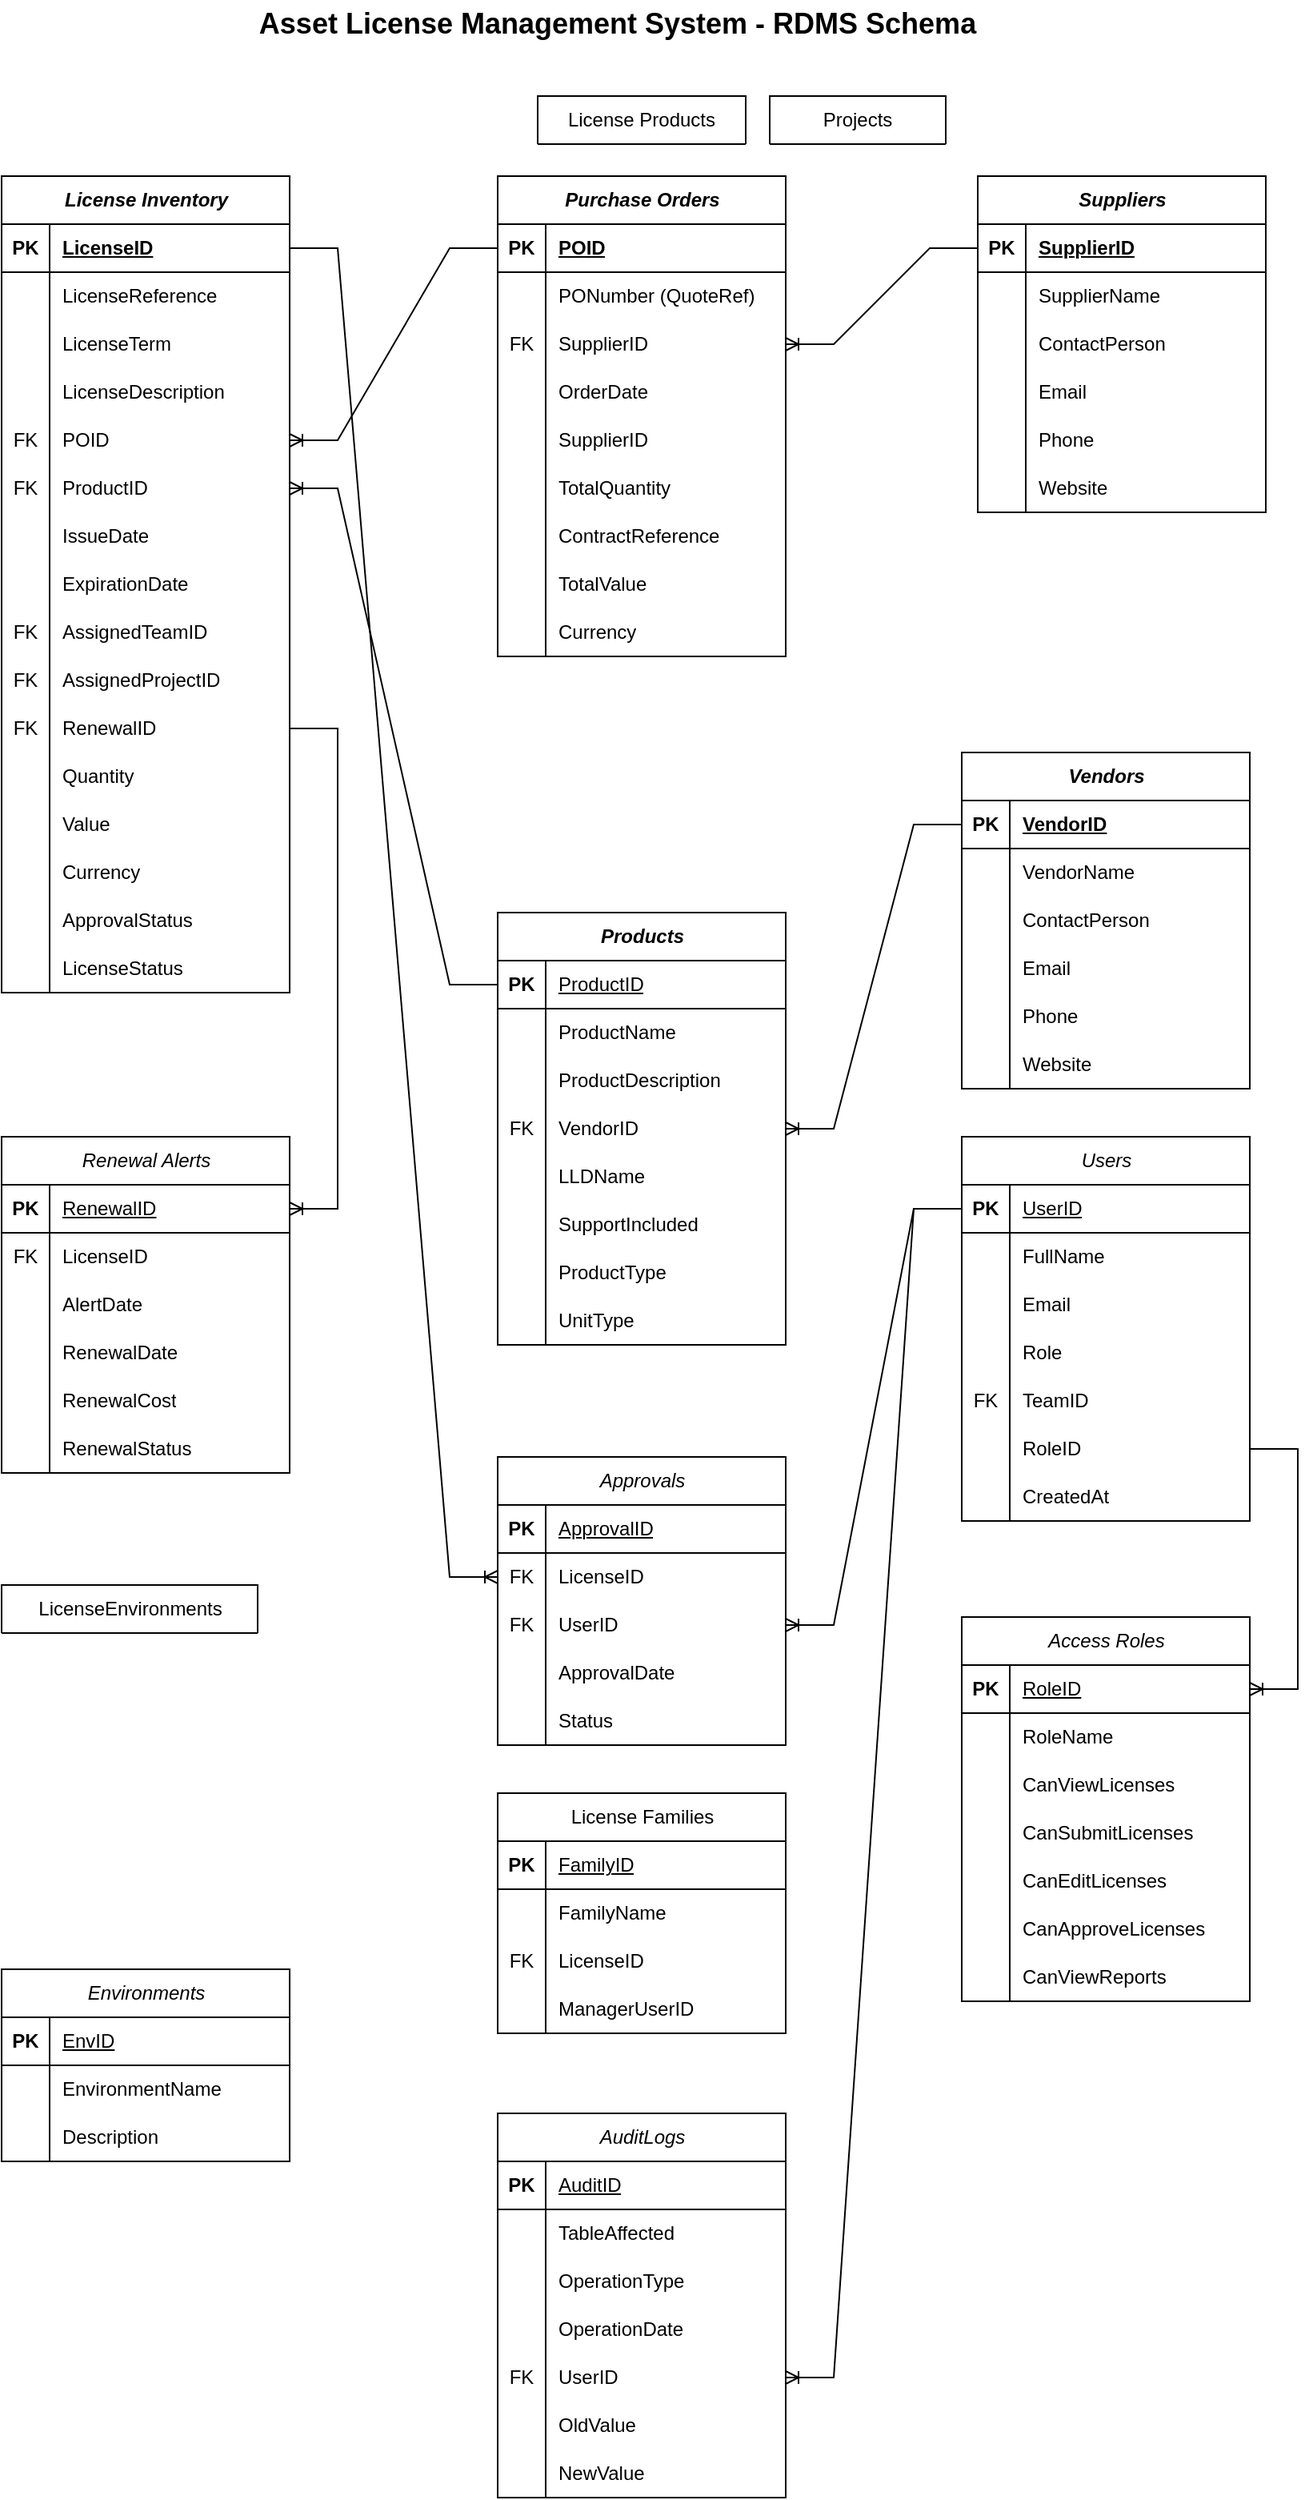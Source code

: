 <mxfile version="24.4.9" type="github">
  <diagram name="Schema ER" id="AwN2NWTeC0Hqubax3E_a">
    <mxGraphModel dx="1985" dy="803" grid="1" gridSize="10" guides="1" tooltips="1" connect="1" arrows="1" fold="1" page="1" pageScale="1" pageWidth="850" pageHeight="1100" math="0" shadow="0">
      <root>
        <mxCell id="0" />
        <mxCell id="1" parent="0" />
        <mxCell id="puOyItJ5hvdk8ejDy9fV-1" value="License Products" style="swimlane;fontStyle=0;childLayout=stackLayout;horizontal=1;startSize=30;horizontalStack=0;resizeParent=1;resizeParentMax=0;resizeLast=0;collapsible=1;marginBottom=0;whiteSpace=wrap;html=1;" parent="1" vertex="1" collapsed="1">
          <mxGeometry x="375" y="70" width="130" height="30" as="geometry">
            <mxRectangle x="80" y="80" width="140" height="510" as="alternateBounds" />
          </mxGeometry>
        </mxCell>
        <mxCell id="puOyItJ5hvdk8ejDy9fV-16" value="ProductID" style="text;strokeColor=none;fillColor=none;align=left;verticalAlign=middle;spacingLeft=4;spacingRight=4;overflow=hidden;points=[[0,0.5],[1,0.5]];portConstraint=eastwest;rotatable=0;whiteSpace=wrap;html=1;" parent="puOyItJ5hvdk8ejDy9fV-1" vertex="1">
          <mxGeometry y="30" width="140" height="30" as="geometry" />
        </mxCell>
        <mxCell id="puOyItJ5hvdk8ejDy9fV-2" value="ProductReference" style="text;strokeColor=none;fillColor=none;align=left;verticalAlign=middle;spacingLeft=4;spacingRight=4;overflow=hidden;points=[[0,0.5],[1,0.5]];portConstraint=eastwest;rotatable=0;whiteSpace=wrap;html=1;" parent="puOyItJ5hvdk8ejDy9fV-1" vertex="1">
          <mxGeometry y="60" width="140" height="30" as="geometry" />
        </mxCell>
        <mxCell id="puOyItJ5hvdk8ejDy9fV-17" value="ProductName" style="text;strokeColor=none;fillColor=none;align=left;verticalAlign=middle;spacingLeft=4;spacingRight=4;overflow=hidden;points=[[0,0.5],[1,0.5]];portConstraint=eastwest;rotatable=0;whiteSpace=wrap;html=1;" parent="puOyItJ5hvdk8ejDy9fV-1" vertex="1">
          <mxGeometry y="90" width="140" height="30" as="geometry" />
        </mxCell>
        <mxCell id="puOyItJ5hvdk8ejDy9fV-3" value="ProductDescription" style="text;strokeColor=none;fillColor=none;align=left;verticalAlign=middle;spacingLeft=4;spacingRight=4;overflow=hidden;points=[[0,0.5],[1,0.5]];portConstraint=eastwest;rotatable=0;whiteSpace=wrap;html=1;" parent="puOyItJ5hvdk8ejDy9fV-1" vertex="1">
          <mxGeometry y="120" width="140" height="30" as="geometry" />
        </mxCell>
        <mxCell id="puOyItJ5hvdk8ejDy9fV-15" value="VendorID" style="text;strokeColor=none;fillColor=none;align=left;verticalAlign=middle;spacingLeft=4;spacingRight=4;overflow=hidden;points=[[0,0.5],[1,0.5]];portConstraint=eastwest;rotatable=0;whiteSpace=wrap;html=1;" parent="puOyItJ5hvdk8ejDy9fV-1" vertex="1">
          <mxGeometry y="150" width="140" height="30" as="geometry" />
        </mxCell>
        <mxCell id="puOyItJ5hvdk8ejDy9fV-14" value="PurchaseOrderID" style="text;strokeColor=none;fillColor=none;align=left;verticalAlign=middle;spacingLeft=4;spacingRight=4;overflow=hidden;points=[[0,0.5],[1,0.5]];portConstraint=eastwest;rotatable=0;whiteSpace=wrap;html=1;" parent="puOyItJ5hvdk8ejDy9fV-1" vertex="1">
          <mxGeometry y="180" width="140" height="30" as="geometry" />
        </mxCell>
        <mxCell id="puOyItJ5hvdk8ejDy9fV-19" value="AssignedTeamID" style="text;strokeColor=none;fillColor=none;align=left;verticalAlign=middle;spacingLeft=4;spacingRight=4;overflow=hidden;points=[[0,0.5],[1,0.5]];portConstraint=eastwest;rotatable=0;whiteSpace=wrap;html=1;" parent="puOyItJ5hvdk8ejDy9fV-1" vertex="1">
          <mxGeometry y="210" width="140" height="30" as="geometry" />
        </mxCell>
        <mxCell id="puOyItJ5hvdk8ejDy9fV-20" value="AssignedProjectID" style="text;strokeColor=none;fillColor=none;align=left;verticalAlign=middle;spacingLeft=4;spacingRight=4;overflow=hidden;points=[[0,0.5],[1,0.5]];portConstraint=eastwest;rotatable=0;whiteSpace=wrap;html=1;" parent="puOyItJ5hvdk8ejDy9fV-1" vertex="1">
          <mxGeometry y="240" width="140" height="30" as="geometry" />
        </mxCell>
        <mxCell id="puOyItJ5hvdk8ejDy9fV-21" value="ActivationDate" style="text;strokeColor=none;fillColor=none;align=left;verticalAlign=middle;spacingLeft=4;spacingRight=4;overflow=hidden;points=[[0,0.5],[1,0.5]];portConstraint=eastwest;rotatable=0;whiteSpace=wrap;html=1;" parent="puOyItJ5hvdk8ejDy9fV-1" vertex="1">
          <mxGeometry y="270" width="140" height="30" as="geometry" />
        </mxCell>
        <mxCell id="puOyItJ5hvdk8ejDy9fV-22" value="ExpirationDate" style="text;strokeColor=none;fillColor=none;align=left;verticalAlign=middle;spacingLeft=4;spacingRight=4;overflow=hidden;points=[[0,0.5],[1,0.5]];portConstraint=eastwest;rotatable=0;whiteSpace=wrap;html=1;" parent="puOyItJ5hvdk8ejDy9fV-1" vertex="1">
          <mxGeometry y="300" width="140" height="30" as="geometry" />
        </mxCell>
        <mxCell id="puOyItJ5hvdk8ejDy9fV-23" value="LicenseType" style="text;strokeColor=none;fillColor=none;align=left;verticalAlign=middle;spacingLeft=4;spacingRight=4;overflow=hidden;points=[[0,0.5],[1,0.5]];portConstraint=eastwest;rotatable=0;whiteSpace=wrap;html=1;" parent="puOyItJ5hvdk8ejDy9fV-1" vertex="1">
          <mxGeometry y="330" width="140" height="30" as="geometry" />
        </mxCell>
        <mxCell id="puOyItJ5hvdk8ejDy9fV-24" value="RenewalID" style="text;strokeColor=none;fillColor=none;align=left;verticalAlign=middle;spacingLeft=4;spacingRight=4;overflow=hidden;points=[[0,0.5],[1,0.5]];portConstraint=eastwest;rotatable=0;whiteSpace=wrap;html=1;" parent="puOyItJ5hvdk8ejDy9fV-1" vertex="1">
          <mxGeometry y="360" width="140" height="30" as="geometry" />
        </mxCell>
        <mxCell id="puOyItJ5hvdk8ejDy9fV-18" value="Quantity" style="text;strokeColor=none;fillColor=none;align=left;verticalAlign=middle;spacingLeft=4;spacingRight=4;overflow=hidden;points=[[0,0.5],[1,0.5]];portConstraint=eastwest;rotatable=0;whiteSpace=wrap;html=1;" parent="puOyItJ5hvdk8ejDy9fV-1" vertex="1">
          <mxGeometry y="390" width="140" height="30" as="geometry" />
        </mxCell>
        <mxCell id="puOyItJ5hvdk8ejDy9fV-26" value="Amount" style="text;strokeColor=none;fillColor=none;align=left;verticalAlign=middle;spacingLeft=4;spacingRight=4;overflow=hidden;points=[[0,0.5],[1,0.5]];portConstraint=eastwest;rotatable=0;whiteSpace=wrap;html=1;" parent="puOyItJ5hvdk8ejDy9fV-1" vertex="1">
          <mxGeometry y="420" width="140" height="30" as="geometry" />
        </mxCell>
        <mxCell id="puOyItJ5hvdk8ejDy9fV-25" value="Value" style="text;strokeColor=none;fillColor=none;align=left;verticalAlign=middle;spacingLeft=4;spacingRight=4;overflow=hidden;points=[[0,0.5],[1,0.5]];portConstraint=eastwest;rotatable=0;whiteSpace=wrap;html=1;" parent="puOyItJ5hvdk8ejDy9fV-1" vertex="1">
          <mxGeometry y="450" width="140" height="30" as="geometry" />
        </mxCell>
        <mxCell id="puOyItJ5hvdk8ejDy9fV-27" value="Currency" style="text;strokeColor=none;fillColor=none;align=left;verticalAlign=middle;spacingLeft=4;spacingRight=4;overflow=hidden;points=[[0,0.5],[1,0.5]];portConstraint=eastwest;rotatable=0;whiteSpace=wrap;html=1;" parent="puOyItJ5hvdk8ejDy9fV-1" vertex="1">
          <mxGeometry y="480" width="140" height="30" as="geometry" />
        </mxCell>
        <mxCell id="puOyItJ5hvdk8ejDy9fV-51" value="Projects" style="swimlane;fontStyle=0;childLayout=stackLayout;horizontal=1;startSize=30;horizontalStack=0;resizeParent=1;resizeParentMax=0;resizeLast=0;collapsible=1;marginBottom=0;whiteSpace=wrap;html=1;" parent="1" vertex="1" collapsed="1">
          <mxGeometry x="520" y="70" width="110" height="30" as="geometry">
            <mxRectangle x="30" y="1010" width="140" height="120" as="alternateBounds" />
          </mxGeometry>
        </mxCell>
        <mxCell id="puOyItJ5hvdk8ejDy9fV-52" value="ProjectID" style="text;strokeColor=none;fillColor=none;align=left;verticalAlign=middle;spacingLeft=4;spacingRight=4;overflow=hidden;points=[[0,0.5],[1,0.5]];portConstraint=eastwest;rotatable=0;whiteSpace=wrap;html=1;" parent="puOyItJ5hvdk8ejDy9fV-51" vertex="1">
          <mxGeometry y="30" width="140" height="30" as="geometry" />
        </mxCell>
        <mxCell id="puOyItJ5hvdk8ejDy9fV-53" value="ProjectName" style="text;strokeColor=none;fillColor=none;align=left;verticalAlign=middle;spacingLeft=4;spacingRight=4;overflow=hidden;points=[[0,0.5],[1,0.5]];portConstraint=eastwest;rotatable=0;whiteSpace=wrap;html=1;" parent="puOyItJ5hvdk8ejDy9fV-51" vertex="1">
          <mxGeometry y="60" width="140" height="30" as="geometry" />
        </mxCell>
        <mxCell id="puOyItJ5hvdk8ejDy9fV-54" value="TeamID" style="text;strokeColor=none;fillColor=none;align=left;verticalAlign=middle;spacingLeft=4;spacingRight=4;overflow=hidden;points=[[0,0.5],[1,0.5]];portConstraint=eastwest;rotatable=0;whiteSpace=wrap;html=1;" parent="puOyItJ5hvdk8ejDy9fV-51" vertex="1">
          <mxGeometry y="90" width="140" height="30" as="geometry" />
        </mxCell>
        <mxCell id="puOyItJ5hvdk8ejDy9fV-69" value="&lt;b style=&quot;&quot;&gt;&lt;font style=&quot;font-size: 18px;&quot;&gt;Asset License Management System - RDMS Schema&lt;/font&gt;&lt;/b&gt;" style="text;html=1;align=center;verticalAlign=middle;whiteSpace=wrap;rounded=0;" parent="1" vertex="1">
          <mxGeometry x="150" y="10" width="550" height="30" as="geometry" />
        </mxCell>
        <mxCell id="hnpaRJbkBtsO-6WMEaxF-3" value="" style="edgeStyle=entityRelationEdgeStyle;fontSize=12;html=1;endArrow=ERoneToMany;rounded=0;exitX=0;exitY=0.5;exitDx=0;exitDy=0;" edge="1" parent="1" source="hnpaRJbkBtsO-6WMEaxF-51" target="hnpaRJbkBtsO-6WMEaxF-27">
          <mxGeometry width="100" height="100" relative="1" as="geometry">
            <mxPoint x="335" y="100" as="sourcePoint" />
            <mxPoint x="270" y="100" as="targetPoint" />
            <Array as="points">
              <mxPoint x="310" y="165" />
              <mxPoint x="310" y="165" />
              <mxPoint x="250" y="145" />
              <mxPoint x="210" y="210" />
            </Array>
          </mxGeometry>
        </mxCell>
        <mxCell id="hnpaRJbkBtsO-6WMEaxF-5" value="&lt;i&gt;License Inventory&lt;/i&gt;" style="shape=table;startSize=30;container=1;collapsible=1;childLayout=tableLayout;fixedRows=1;rowLines=0;fontStyle=1;align=center;resizeLast=1;html=1;" vertex="1" parent="1">
          <mxGeometry x="40" y="120" width="180" height="510" as="geometry" />
        </mxCell>
        <mxCell id="hnpaRJbkBtsO-6WMEaxF-6" value="" style="shape=tableRow;horizontal=0;startSize=0;swimlaneHead=0;swimlaneBody=0;fillColor=none;collapsible=0;dropTarget=0;points=[[0,0.5],[1,0.5]];portConstraint=eastwest;top=0;left=0;right=0;bottom=1;" vertex="1" parent="hnpaRJbkBtsO-6WMEaxF-5">
          <mxGeometry y="30" width="180" height="30" as="geometry" />
        </mxCell>
        <mxCell id="hnpaRJbkBtsO-6WMEaxF-7" value="PK" style="shape=partialRectangle;connectable=0;fillColor=none;top=0;left=0;bottom=0;right=0;fontStyle=1;overflow=hidden;whiteSpace=wrap;html=1;" vertex="1" parent="hnpaRJbkBtsO-6WMEaxF-6">
          <mxGeometry width="30" height="30" as="geometry">
            <mxRectangle width="30" height="30" as="alternateBounds" />
          </mxGeometry>
        </mxCell>
        <mxCell id="hnpaRJbkBtsO-6WMEaxF-8" value="LicenseID" style="shape=partialRectangle;connectable=0;fillColor=none;top=0;left=0;bottom=0;right=0;align=left;spacingLeft=6;fontStyle=5;overflow=hidden;whiteSpace=wrap;html=1;" vertex="1" parent="hnpaRJbkBtsO-6WMEaxF-6">
          <mxGeometry x="30" width="150" height="30" as="geometry">
            <mxRectangle width="150" height="30" as="alternateBounds" />
          </mxGeometry>
        </mxCell>
        <mxCell id="hnpaRJbkBtsO-6WMEaxF-9" value="" style="shape=tableRow;horizontal=0;startSize=0;swimlaneHead=0;swimlaneBody=0;fillColor=none;collapsible=0;dropTarget=0;points=[[0,0.5],[1,0.5]];portConstraint=eastwest;top=0;left=0;right=0;bottom=0;" vertex="1" parent="hnpaRJbkBtsO-6WMEaxF-5">
          <mxGeometry y="60" width="180" height="30" as="geometry" />
        </mxCell>
        <mxCell id="hnpaRJbkBtsO-6WMEaxF-10" value="" style="shape=partialRectangle;connectable=0;fillColor=none;top=0;left=0;bottom=0;right=0;editable=1;overflow=hidden;whiteSpace=wrap;html=1;" vertex="1" parent="hnpaRJbkBtsO-6WMEaxF-9">
          <mxGeometry width="30" height="30" as="geometry">
            <mxRectangle width="30" height="30" as="alternateBounds" />
          </mxGeometry>
        </mxCell>
        <mxCell id="hnpaRJbkBtsO-6WMEaxF-11" value="LicenseReference" style="shape=partialRectangle;connectable=0;fillColor=none;top=0;left=0;bottom=0;right=0;align=left;spacingLeft=6;overflow=hidden;whiteSpace=wrap;html=1;" vertex="1" parent="hnpaRJbkBtsO-6WMEaxF-9">
          <mxGeometry x="30" width="150" height="30" as="geometry">
            <mxRectangle width="150" height="30" as="alternateBounds" />
          </mxGeometry>
        </mxCell>
        <mxCell id="hnpaRJbkBtsO-6WMEaxF-12" value="" style="shape=tableRow;horizontal=0;startSize=0;swimlaneHead=0;swimlaneBody=0;fillColor=none;collapsible=0;dropTarget=0;points=[[0,0.5],[1,0.5]];portConstraint=eastwest;top=0;left=0;right=0;bottom=0;" vertex="1" parent="hnpaRJbkBtsO-6WMEaxF-5">
          <mxGeometry y="90" width="180" height="30" as="geometry" />
        </mxCell>
        <mxCell id="hnpaRJbkBtsO-6WMEaxF-13" value="" style="shape=partialRectangle;connectable=0;fillColor=none;top=0;left=0;bottom=0;right=0;editable=1;overflow=hidden;whiteSpace=wrap;html=1;" vertex="1" parent="hnpaRJbkBtsO-6WMEaxF-12">
          <mxGeometry width="30" height="30" as="geometry">
            <mxRectangle width="30" height="30" as="alternateBounds" />
          </mxGeometry>
        </mxCell>
        <mxCell id="hnpaRJbkBtsO-6WMEaxF-14" value="LicenseTerm" style="shape=partialRectangle;connectable=0;fillColor=none;top=0;left=0;bottom=0;right=0;align=left;spacingLeft=6;overflow=hidden;whiteSpace=wrap;html=1;" vertex="1" parent="hnpaRJbkBtsO-6WMEaxF-12">
          <mxGeometry x="30" width="150" height="30" as="geometry">
            <mxRectangle width="150" height="30" as="alternateBounds" />
          </mxGeometry>
        </mxCell>
        <mxCell id="hnpaRJbkBtsO-6WMEaxF-15" value="" style="shape=tableRow;horizontal=0;startSize=0;swimlaneHead=0;swimlaneBody=0;fillColor=none;collapsible=0;dropTarget=0;points=[[0,0.5],[1,0.5]];portConstraint=eastwest;top=0;left=0;right=0;bottom=0;" vertex="1" parent="hnpaRJbkBtsO-6WMEaxF-5">
          <mxGeometry y="120" width="180" height="30" as="geometry" />
        </mxCell>
        <mxCell id="hnpaRJbkBtsO-6WMEaxF-16" value="" style="shape=partialRectangle;connectable=0;fillColor=none;top=0;left=0;bottom=0;right=0;editable=1;overflow=hidden;whiteSpace=wrap;html=1;" vertex="1" parent="hnpaRJbkBtsO-6WMEaxF-15">
          <mxGeometry width="30" height="30" as="geometry">
            <mxRectangle width="30" height="30" as="alternateBounds" />
          </mxGeometry>
        </mxCell>
        <mxCell id="hnpaRJbkBtsO-6WMEaxF-17" value="LicenseDescription" style="shape=partialRectangle;connectable=0;fillColor=none;top=0;left=0;bottom=0;right=0;align=left;spacingLeft=6;overflow=hidden;whiteSpace=wrap;html=1;" vertex="1" parent="hnpaRJbkBtsO-6WMEaxF-15">
          <mxGeometry x="30" width="150" height="30" as="geometry">
            <mxRectangle width="150" height="30" as="alternateBounds" />
          </mxGeometry>
        </mxCell>
        <mxCell id="hnpaRJbkBtsO-6WMEaxF-27" style="shape=tableRow;horizontal=0;startSize=0;swimlaneHead=0;swimlaneBody=0;fillColor=none;collapsible=0;dropTarget=0;points=[[0,0.5],[1,0.5]];portConstraint=eastwest;top=0;left=0;right=0;bottom=0;" vertex="1" parent="hnpaRJbkBtsO-6WMEaxF-5">
          <mxGeometry y="150" width="180" height="30" as="geometry" />
        </mxCell>
        <mxCell id="hnpaRJbkBtsO-6WMEaxF-28" value="FK" style="shape=partialRectangle;connectable=0;fillColor=none;top=0;left=0;bottom=0;right=0;editable=1;overflow=hidden;whiteSpace=wrap;html=1;" vertex="1" parent="hnpaRJbkBtsO-6WMEaxF-27">
          <mxGeometry width="30" height="30" as="geometry">
            <mxRectangle width="30" height="30" as="alternateBounds" />
          </mxGeometry>
        </mxCell>
        <mxCell id="hnpaRJbkBtsO-6WMEaxF-29" value="POID" style="shape=partialRectangle;connectable=0;fillColor=none;top=0;left=0;bottom=0;right=0;align=left;spacingLeft=6;overflow=hidden;whiteSpace=wrap;html=1;" vertex="1" parent="hnpaRJbkBtsO-6WMEaxF-27">
          <mxGeometry x="30" width="150" height="30" as="geometry">
            <mxRectangle width="150" height="30" as="alternateBounds" />
          </mxGeometry>
        </mxCell>
        <mxCell id="hnpaRJbkBtsO-6WMEaxF-96" style="shape=tableRow;horizontal=0;startSize=0;swimlaneHead=0;swimlaneBody=0;fillColor=none;collapsible=0;dropTarget=0;points=[[0,0.5],[1,0.5]];portConstraint=eastwest;top=0;left=0;right=0;bottom=0;" vertex="1" parent="hnpaRJbkBtsO-6WMEaxF-5">
          <mxGeometry y="180" width="180" height="30" as="geometry" />
        </mxCell>
        <mxCell id="hnpaRJbkBtsO-6WMEaxF-97" value="FK" style="shape=partialRectangle;connectable=0;fillColor=none;top=0;left=0;bottom=0;right=0;editable=1;overflow=hidden;whiteSpace=wrap;html=1;" vertex="1" parent="hnpaRJbkBtsO-6WMEaxF-96">
          <mxGeometry width="30" height="30" as="geometry">
            <mxRectangle width="30" height="30" as="alternateBounds" />
          </mxGeometry>
        </mxCell>
        <mxCell id="hnpaRJbkBtsO-6WMEaxF-98" value="ProductID" style="shape=partialRectangle;connectable=0;fillColor=none;top=0;left=0;bottom=0;right=0;align=left;spacingLeft=6;overflow=hidden;whiteSpace=wrap;html=1;" vertex="1" parent="hnpaRJbkBtsO-6WMEaxF-96">
          <mxGeometry x="30" width="150" height="30" as="geometry">
            <mxRectangle width="150" height="30" as="alternateBounds" />
          </mxGeometry>
        </mxCell>
        <mxCell id="hnpaRJbkBtsO-6WMEaxF-24" style="shape=tableRow;horizontal=0;startSize=0;swimlaneHead=0;swimlaneBody=0;fillColor=none;collapsible=0;dropTarget=0;points=[[0,0.5],[1,0.5]];portConstraint=eastwest;top=0;left=0;right=0;bottom=0;" vertex="1" parent="hnpaRJbkBtsO-6WMEaxF-5">
          <mxGeometry y="210" width="180" height="30" as="geometry" />
        </mxCell>
        <mxCell id="hnpaRJbkBtsO-6WMEaxF-25" style="shape=partialRectangle;connectable=0;fillColor=none;top=0;left=0;bottom=0;right=0;editable=1;overflow=hidden;whiteSpace=wrap;html=1;" vertex="1" parent="hnpaRJbkBtsO-6WMEaxF-24">
          <mxGeometry width="30" height="30" as="geometry">
            <mxRectangle width="30" height="30" as="alternateBounds" />
          </mxGeometry>
        </mxCell>
        <mxCell id="hnpaRJbkBtsO-6WMEaxF-26" value="IssueDate" style="shape=partialRectangle;connectable=0;fillColor=none;top=0;left=0;bottom=0;right=0;align=left;spacingLeft=6;overflow=hidden;whiteSpace=wrap;html=1;" vertex="1" parent="hnpaRJbkBtsO-6WMEaxF-24">
          <mxGeometry x="30" width="150" height="30" as="geometry">
            <mxRectangle width="150" height="30" as="alternateBounds" />
          </mxGeometry>
        </mxCell>
        <mxCell id="hnpaRJbkBtsO-6WMEaxF-21" style="shape=tableRow;horizontal=0;startSize=0;swimlaneHead=0;swimlaneBody=0;fillColor=none;collapsible=0;dropTarget=0;points=[[0,0.5],[1,0.5]];portConstraint=eastwest;top=0;left=0;right=0;bottom=0;" vertex="1" parent="hnpaRJbkBtsO-6WMEaxF-5">
          <mxGeometry y="240" width="180" height="30" as="geometry" />
        </mxCell>
        <mxCell id="hnpaRJbkBtsO-6WMEaxF-22" style="shape=partialRectangle;connectable=0;fillColor=none;top=0;left=0;bottom=0;right=0;editable=1;overflow=hidden;whiteSpace=wrap;html=1;" vertex="1" parent="hnpaRJbkBtsO-6WMEaxF-21">
          <mxGeometry width="30" height="30" as="geometry">
            <mxRectangle width="30" height="30" as="alternateBounds" />
          </mxGeometry>
        </mxCell>
        <mxCell id="hnpaRJbkBtsO-6WMEaxF-23" value="ExpirationDate" style="shape=partialRectangle;connectable=0;fillColor=none;top=0;left=0;bottom=0;right=0;align=left;spacingLeft=6;overflow=hidden;whiteSpace=wrap;html=1;" vertex="1" parent="hnpaRJbkBtsO-6WMEaxF-21">
          <mxGeometry x="30" width="150" height="30" as="geometry">
            <mxRectangle width="150" height="30" as="alternateBounds" />
          </mxGeometry>
        </mxCell>
        <mxCell id="hnpaRJbkBtsO-6WMEaxF-32" style="shape=tableRow;horizontal=0;startSize=0;swimlaneHead=0;swimlaneBody=0;fillColor=none;collapsible=0;dropTarget=0;points=[[0,0.5],[1,0.5]];portConstraint=eastwest;top=0;left=0;right=0;bottom=0;" vertex="1" parent="hnpaRJbkBtsO-6WMEaxF-5">
          <mxGeometry y="270" width="180" height="30" as="geometry" />
        </mxCell>
        <mxCell id="hnpaRJbkBtsO-6WMEaxF-33" value="FK" style="shape=partialRectangle;connectable=0;fillColor=none;top=0;left=0;bottom=0;right=0;editable=1;overflow=hidden;whiteSpace=wrap;html=1;" vertex="1" parent="hnpaRJbkBtsO-6WMEaxF-32">
          <mxGeometry width="30" height="30" as="geometry">
            <mxRectangle width="30" height="30" as="alternateBounds" />
          </mxGeometry>
        </mxCell>
        <mxCell id="hnpaRJbkBtsO-6WMEaxF-34" value="AssignedTeamID" style="shape=partialRectangle;connectable=0;fillColor=none;top=0;left=0;bottom=0;right=0;align=left;spacingLeft=6;overflow=hidden;whiteSpace=wrap;html=1;" vertex="1" parent="hnpaRJbkBtsO-6WMEaxF-32">
          <mxGeometry x="30" width="150" height="30" as="geometry">
            <mxRectangle width="150" height="30" as="alternateBounds" />
          </mxGeometry>
        </mxCell>
        <mxCell id="hnpaRJbkBtsO-6WMEaxF-18" style="shape=tableRow;horizontal=0;startSize=0;swimlaneHead=0;swimlaneBody=0;fillColor=none;collapsible=0;dropTarget=0;points=[[0,0.5],[1,0.5]];portConstraint=eastwest;top=0;left=0;right=0;bottom=0;" vertex="1" parent="hnpaRJbkBtsO-6WMEaxF-5">
          <mxGeometry y="300" width="180" height="30" as="geometry" />
        </mxCell>
        <mxCell id="hnpaRJbkBtsO-6WMEaxF-19" value="FK" style="shape=partialRectangle;connectable=0;fillColor=none;top=0;left=0;bottom=0;right=0;editable=1;overflow=hidden;whiteSpace=wrap;html=1;" vertex="1" parent="hnpaRJbkBtsO-6WMEaxF-18">
          <mxGeometry width="30" height="30" as="geometry">
            <mxRectangle width="30" height="30" as="alternateBounds" />
          </mxGeometry>
        </mxCell>
        <mxCell id="hnpaRJbkBtsO-6WMEaxF-20" value="AssignedProjectID" style="shape=partialRectangle;connectable=0;fillColor=none;top=0;left=0;bottom=0;right=0;align=left;spacingLeft=6;overflow=hidden;whiteSpace=wrap;html=1;" vertex="1" parent="hnpaRJbkBtsO-6WMEaxF-18">
          <mxGeometry x="30" width="150" height="30" as="geometry">
            <mxRectangle width="150" height="30" as="alternateBounds" />
          </mxGeometry>
        </mxCell>
        <mxCell id="hnpaRJbkBtsO-6WMEaxF-38" style="shape=tableRow;horizontal=0;startSize=0;swimlaneHead=0;swimlaneBody=0;fillColor=none;collapsible=0;dropTarget=0;points=[[0,0.5],[1,0.5]];portConstraint=eastwest;top=0;left=0;right=0;bottom=0;" vertex="1" parent="hnpaRJbkBtsO-6WMEaxF-5">
          <mxGeometry y="330" width="180" height="30" as="geometry" />
        </mxCell>
        <mxCell id="hnpaRJbkBtsO-6WMEaxF-39" value="FK" style="shape=partialRectangle;connectable=0;fillColor=none;top=0;left=0;bottom=0;right=0;editable=1;overflow=hidden;whiteSpace=wrap;html=1;" vertex="1" parent="hnpaRJbkBtsO-6WMEaxF-38">
          <mxGeometry width="30" height="30" as="geometry">
            <mxRectangle width="30" height="30" as="alternateBounds" />
          </mxGeometry>
        </mxCell>
        <mxCell id="hnpaRJbkBtsO-6WMEaxF-40" value="RenewalID" style="shape=partialRectangle;connectable=0;fillColor=none;top=0;left=0;bottom=0;right=0;align=left;spacingLeft=6;overflow=hidden;whiteSpace=wrap;html=1;" vertex="1" parent="hnpaRJbkBtsO-6WMEaxF-38">
          <mxGeometry x="30" width="150" height="30" as="geometry">
            <mxRectangle width="150" height="30" as="alternateBounds" />
          </mxGeometry>
        </mxCell>
        <mxCell id="hnpaRJbkBtsO-6WMEaxF-41" style="shape=tableRow;horizontal=0;startSize=0;swimlaneHead=0;swimlaneBody=0;fillColor=none;collapsible=0;dropTarget=0;points=[[0,0.5],[1,0.5]];portConstraint=eastwest;top=0;left=0;right=0;bottom=0;" vertex="1" parent="hnpaRJbkBtsO-6WMEaxF-5">
          <mxGeometry y="360" width="180" height="30" as="geometry" />
        </mxCell>
        <mxCell id="hnpaRJbkBtsO-6WMEaxF-42" style="shape=partialRectangle;connectable=0;fillColor=none;top=0;left=0;bottom=0;right=0;editable=1;overflow=hidden;whiteSpace=wrap;html=1;" vertex="1" parent="hnpaRJbkBtsO-6WMEaxF-41">
          <mxGeometry width="30" height="30" as="geometry">
            <mxRectangle width="30" height="30" as="alternateBounds" />
          </mxGeometry>
        </mxCell>
        <mxCell id="hnpaRJbkBtsO-6WMEaxF-43" value="Quantity" style="shape=partialRectangle;connectable=0;fillColor=none;top=0;left=0;bottom=0;right=0;align=left;spacingLeft=6;overflow=hidden;whiteSpace=wrap;html=1;" vertex="1" parent="hnpaRJbkBtsO-6WMEaxF-41">
          <mxGeometry x="30" width="150" height="30" as="geometry">
            <mxRectangle width="150" height="30" as="alternateBounds" />
          </mxGeometry>
        </mxCell>
        <mxCell id="hnpaRJbkBtsO-6WMEaxF-35" style="shape=tableRow;horizontal=0;startSize=0;swimlaneHead=0;swimlaneBody=0;fillColor=none;collapsible=0;dropTarget=0;points=[[0,0.5],[1,0.5]];portConstraint=eastwest;top=0;left=0;right=0;bottom=0;" vertex="1" parent="hnpaRJbkBtsO-6WMEaxF-5">
          <mxGeometry y="390" width="180" height="30" as="geometry" />
        </mxCell>
        <mxCell id="hnpaRJbkBtsO-6WMEaxF-36" style="shape=partialRectangle;connectable=0;fillColor=none;top=0;left=0;bottom=0;right=0;editable=1;overflow=hidden;whiteSpace=wrap;html=1;" vertex="1" parent="hnpaRJbkBtsO-6WMEaxF-35">
          <mxGeometry width="30" height="30" as="geometry">
            <mxRectangle width="30" height="30" as="alternateBounds" />
          </mxGeometry>
        </mxCell>
        <mxCell id="hnpaRJbkBtsO-6WMEaxF-37" value="Value" style="shape=partialRectangle;connectable=0;fillColor=none;top=0;left=0;bottom=0;right=0;align=left;spacingLeft=6;overflow=hidden;whiteSpace=wrap;html=1;" vertex="1" parent="hnpaRJbkBtsO-6WMEaxF-35">
          <mxGeometry x="30" width="150" height="30" as="geometry">
            <mxRectangle width="150" height="30" as="alternateBounds" />
          </mxGeometry>
        </mxCell>
        <mxCell id="hnpaRJbkBtsO-6WMEaxF-47" style="shape=tableRow;horizontal=0;startSize=0;swimlaneHead=0;swimlaneBody=0;fillColor=none;collapsible=0;dropTarget=0;points=[[0,0.5],[1,0.5]];portConstraint=eastwest;top=0;left=0;right=0;bottom=0;" vertex="1" parent="hnpaRJbkBtsO-6WMEaxF-5">
          <mxGeometry y="420" width="180" height="30" as="geometry" />
        </mxCell>
        <mxCell id="hnpaRJbkBtsO-6WMEaxF-48" style="shape=partialRectangle;connectable=0;fillColor=none;top=0;left=0;bottom=0;right=0;editable=1;overflow=hidden;whiteSpace=wrap;html=1;" vertex="1" parent="hnpaRJbkBtsO-6WMEaxF-47">
          <mxGeometry width="30" height="30" as="geometry">
            <mxRectangle width="30" height="30" as="alternateBounds" />
          </mxGeometry>
        </mxCell>
        <mxCell id="hnpaRJbkBtsO-6WMEaxF-49" value="Currency" style="shape=partialRectangle;connectable=0;fillColor=none;top=0;left=0;bottom=0;right=0;align=left;spacingLeft=6;overflow=hidden;whiteSpace=wrap;html=1;" vertex="1" parent="hnpaRJbkBtsO-6WMEaxF-47">
          <mxGeometry x="30" width="150" height="30" as="geometry">
            <mxRectangle width="150" height="30" as="alternateBounds" />
          </mxGeometry>
        </mxCell>
        <mxCell id="hnpaRJbkBtsO-6WMEaxF-210" style="shape=tableRow;horizontal=0;startSize=0;swimlaneHead=0;swimlaneBody=0;fillColor=none;collapsible=0;dropTarget=0;points=[[0,0.5],[1,0.5]];portConstraint=eastwest;top=0;left=0;right=0;bottom=0;" vertex="1" parent="hnpaRJbkBtsO-6WMEaxF-5">
          <mxGeometry y="450" width="180" height="30" as="geometry" />
        </mxCell>
        <mxCell id="hnpaRJbkBtsO-6WMEaxF-211" style="shape=partialRectangle;connectable=0;fillColor=none;top=0;left=0;bottom=0;right=0;editable=1;overflow=hidden;whiteSpace=wrap;html=1;" vertex="1" parent="hnpaRJbkBtsO-6WMEaxF-210">
          <mxGeometry width="30" height="30" as="geometry">
            <mxRectangle width="30" height="30" as="alternateBounds" />
          </mxGeometry>
        </mxCell>
        <mxCell id="hnpaRJbkBtsO-6WMEaxF-212" value="ApprovalStatus" style="shape=partialRectangle;connectable=0;fillColor=none;top=0;left=0;bottom=0;right=0;align=left;spacingLeft=6;overflow=hidden;whiteSpace=wrap;html=1;" vertex="1" parent="hnpaRJbkBtsO-6WMEaxF-210">
          <mxGeometry x="30" width="150" height="30" as="geometry">
            <mxRectangle width="150" height="30" as="alternateBounds" />
          </mxGeometry>
        </mxCell>
        <mxCell id="GNY6KElkOJcB8tPMeSZf-59" style="shape=tableRow;horizontal=0;startSize=0;swimlaneHead=0;swimlaneBody=0;fillColor=none;collapsible=0;dropTarget=0;points=[[0,0.5],[1,0.5]];portConstraint=eastwest;top=0;left=0;right=0;bottom=0;" vertex="1" parent="hnpaRJbkBtsO-6WMEaxF-5">
          <mxGeometry y="480" width="180" height="30" as="geometry" />
        </mxCell>
        <mxCell id="GNY6KElkOJcB8tPMeSZf-60" style="shape=partialRectangle;connectable=0;fillColor=none;top=0;left=0;bottom=0;right=0;editable=1;overflow=hidden;whiteSpace=wrap;html=1;" vertex="1" parent="GNY6KElkOJcB8tPMeSZf-59">
          <mxGeometry width="30" height="30" as="geometry">
            <mxRectangle width="30" height="30" as="alternateBounds" />
          </mxGeometry>
        </mxCell>
        <mxCell id="GNY6KElkOJcB8tPMeSZf-61" value="LicenseStatus" style="shape=partialRectangle;connectable=0;fillColor=none;top=0;left=0;bottom=0;right=0;align=left;spacingLeft=6;overflow=hidden;whiteSpace=wrap;html=1;" vertex="1" parent="GNY6KElkOJcB8tPMeSZf-59">
          <mxGeometry x="30" width="150" height="30" as="geometry">
            <mxRectangle width="150" height="30" as="alternateBounds" />
          </mxGeometry>
        </mxCell>
        <mxCell id="hnpaRJbkBtsO-6WMEaxF-50" value="&lt;i&gt;Purchase Orders&lt;/i&gt;" style="shape=table;startSize=30;container=1;collapsible=1;childLayout=tableLayout;fixedRows=1;rowLines=0;fontStyle=1;align=center;resizeLast=1;html=1;" vertex="1" parent="1">
          <mxGeometry x="350" y="120" width="180" height="300" as="geometry" />
        </mxCell>
        <mxCell id="hnpaRJbkBtsO-6WMEaxF-51" value="" style="shape=tableRow;horizontal=0;startSize=0;swimlaneHead=0;swimlaneBody=0;fillColor=none;collapsible=0;dropTarget=0;points=[[0,0.5],[1,0.5]];portConstraint=eastwest;top=0;left=0;right=0;bottom=1;" vertex="1" parent="hnpaRJbkBtsO-6WMEaxF-50">
          <mxGeometry y="30" width="180" height="30" as="geometry" />
        </mxCell>
        <mxCell id="hnpaRJbkBtsO-6WMEaxF-52" value="PK" style="shape=partialRectangle;connectable=0;fillColor=none;top=0;left=0;bottom=0;right=0;fontStyle=1;overflow=hidden;whiteSpace=wrap;html=1;" vertex="1" parent="hnpaRJbkBtsO-6WMEaxF-51">
          <mxGeometry width="30" height="30" as="geometry">
            <mxRectangle width="30" height="30" as="alternateBounds" />
          </mxGeometry>
        </mxCell>
        <mxCell id="hnpaRJbkBtsO-6WMEaxF-53" value="POID" style="shape=partialRectangle;connectable=0;fillColor=none;top=0;left=0;bottom=0;right=0;align=left;spacingLeft=6;fontStyle=5;overflow=hidden;whiteSpace=wrap;html=1;" vertex="1" parent="hnpaRJbkBtsO-6WMEaxF-51">
          <mxGeometry x="30" width="150" height="30" as="geometry">
            <mxRectangle width="150" height="30" as="alternateBounds" />
          </mxGeometry>
        </mxCell>
        <mxCell id="hnpaRJbkBtsO-6WMEaxF-54" value="" style="shape=tableRow;horizontal=0;startSize=0;swimlaneHead=0;swimlaneBody=0;fillColor=none;collapsible=0;dropTarget=0;points=[[0,0.5],[1,0.5]];portConstraint=eastwest;top=0;left=0;right=0;bottom=0;" vertex="1" parent="hnpaRJbkBtsO-6WMEaxF-50">
          <mxGeometry y="60" width="180" height="30" as="geometry" />
        </mxCell>
        <mxCell id="hnpaRJbkBtsO-6WMEaxF-55" value="" style="shape=partialRectangle;connectable=0;fillColor=none;top=0;left=0;bottom=0;right=0;editable=1;overflow=hidden;whiteSpace=wrap;html=1;" vertex="1" parent="hnpaRJbkBtsO-6WMEaxF-54">
          <mxGeometry width="30" height="30" as="geometry">
            <mxRectangle width="30" height="30" as="alternateBounds" />
          </mxGeometry>
        </mxCell>
        <mxCell id="hnpaRJbkBtsO-6WMEaxF-56" value="PONumber (QuoteRef)" style="shape=partialRectangle;connectable=0;fillColor=none;top=0;left=0;bottom=0;right=0;align=left;spacingLeft=6;overflow=hidden;whiteSpace=wrap;html=1;" vertex="1" parent="hnpaRJbkBtsO-6WMEaxF-54">
          <mxGeometry x="30" width="150" height="30" as="geometry">
            <mxRectangle width="150" height="30" as="alternateBounds" />
          </mxGeometry>
        </mxCell>
        <mxCell id="hnpaRJbkBtsO-6WMEaxF-57" value="" style="shape=tableRow;horizontal=0;startSize=0;swimlaneHead=0;swimlaneBody=0;fillColor=none;collapsible=0;dropTarget=0;points=[[0,0.5],[1,0.5]];portConstraint=eastwest;top=0;left=0;right=0;bottom=0;" vertex="1" parent="hnpaRJbkBtsO-6WMEaxF-50">
          <mxGeometry y="90" width="180" height="30" as="geometry" />
        </mxCell>
        <mxCell id="hnpaRJbkBtsO-6WMEaxF-58" value="FK" style="shape=partialRectangle;connectable=0;fillColor=none;top=0;left=0;bottom=0;right=0;editable=1;overflow=hidden;whiteSpace=wrap;html=1;" vertex="1" parent="hnpaRJbkBtsO-6WMEaxF-57">
          <mxGeometry width="30" height="30" as="geometry">
            <mxRectangle width="30" height="30" as="alternateBounds" />
          </mxGeometry>
        </mxCell>
        <mxCell id="hnpaRJbkBtsO-6WMEaxF-59" value="SupplierID" style="shape=partialRectangle;connectable=0;fillColor=none;top=0;left=0;bottom=0;right=0;align=left;spacingLeft=6;overflow=hidden;whiteSpace=wrap;html=1;" vertex="1" parent="hnpaRJbkBtsO-6WMEaxF-57">
          <mxGeometry x="30" width="150" height="30" as="geometry">
            <mxRectangle width="150" height="30" as="alternateBounds" />
          </mxGeometry>
        </mxCell>
        <mxCell id="hnpaRJbkBtsO-6WMEaxF-60" value="" style="shape=tableRow;horizontal=0;startSize=0;swimlaneHead=0;swimlaneBody=0;fillColor=none;collapsible=0;dropTarget=0;points=[[0,0.5],[1,0.5]];portConstraint=eastwest;top=0;left=0;right=0;bottom=0;" vertex="1" parent="hnpaRJbkBtsO-6WMEaxF-50">
          <mxGeometry y="120" width="180" height="30" as="geometry" />
        </mxCell>
        <mxCell id="hnpaRJbkBtsO-6WMEaxF-61" value="" style="shape=partialRectangle;connectable=0;fillColor=none;top=0;left=0;bottom=0;right=0;editable=1;overflow=hidden;whiteSpace=wrap;html=1;" vertex="1" parent="hnpaRJbkBtsO-6WMEaxF-60">
          <mxGeometry width="30" height="30" as="geometry">
            <mxRectangle width="30" height="30" as="alternateBounds" />
          </mxGeometry>
        </mxCell>
        <mxCell id="hnpaRJbkBtsO-6WMEaxF-62" value="OrderDate" style="shape=partialRectangle;connectable=0;fillColor=none;top=0;left=0;bottom=0;right=0;align=left;spacingLeft=6;overflow=hidden;whiteSpace=wrap;html=1;" vertex="1" parent="hnpaRJbkBtsO-6WMEaxF-60">
          <mxGeometry x="30" width="150" height="30" as="geometry">
            <mxRectangle width="150" height="30" as="alternateBounds" />
          </mxGeometry>
        </mxCell>
        <mxCell id="GNY6KElkOJcB8tPMeSZf-84" style="shape=tableRow;horizontal=0;startSize=0;swimlaneHead=0;swimlaneBody=0;fillColor=none;collapsible=0;dropTarget=0;points=[[0,0.5],[1,0.5]];portConstraint=eastwest;top=0;left=0;right=0;bottom=0;" vertex="1" parent="hnpaRJbkBtsO-6WMEaxF-50">
          <mxGeometry y="150" width="180" height="30" as="geometry" />
        </mxCell>
        <mxCell id="GNY6KElkOJcB8tPMeSZf-85" style="shape=partialRectangle;connectable=0;fillColor=none;top=0;left=0;bottom=0;right=0;editable=1;overflow=hidden;whiteSpace=wrap;html=1;" vertex="1" parent="GNY6KElkOJcB8tPMeSZf-84">
          <mxGeometry width="30" height="30" as="geometry">
            <mxRectangle width="30" height="30" as="alternateBounds" />
          </mxGeometry>
        </mxCell>
        <mxCell id="GNY6KElkOJcB8tPMeSZf-86" value="SupplierID" style="shape=partialRectangle;connectable=0;fillColor=none;top=0;left=0;bottom=0;right=0;align=left;spacingLeft=6;overflow=hidden;whiteSpace=wrap;html=1;" vertex="1" parent="GNY6KElkOJcB8tPMeSZf-84">
          <mxGeometry x="30" width="150" height="30" as="geometry">
            <mxRectangle width="150" height="30" as="alternateBounds" />
          </mxGeometry>
        </mxCell>
        <mxCell id="GNY6KElkOJcB8tPMeSZf-81" style="shape=tableRow;horizontal=0;startSize=0;swimlaneHead=0;swimlaneBody=0;fillColor=none;collapsible=0;dropTarget=0;points=[[0,0.5],[1,0.5]];portConstraint=eastwest;top=0;left=0;right=0;bottom=0;" vertex="1" parent="hnpaRJbkBtsO-6WMEaxF-50">
          <mxGeometry y="180" width="180" height="30" as="geometry" />
        </mxCell>
        <mxCell id="GNY6KElkOJcB8tPMeSZf-82" style="shape=partialRectangle;connectable=0;fillColor=none;top=0;left=0;bottom=0;right=0;editable=1;overflow=hidden;whiteSpace=wrap;html=1;" vertex="1" parent="GNY6KElkOJcB8tPMeSZf-81">
          <mxGeometry width="30" height="30" as="geometry">
            <mxRectangle width="30" height="30" as="alternateBounds" />
          </mxGeometry>
        </mxCell>
        <mxCell id="GNY6KElkOJcB8tPMeSZf-83" value="TotalQuantity" style="shape=partialRectangle;connectable=0;fillColor=none;top=0;left=0;bottom=0;right=0;align=left;spacingLeft=6;overflow=hidden;whiteSpace=wrap;html=1;" vertex="1" parent="GNY6KElkOJcB8tPMeSZf-81">
          <mxGeometry x="30" width="150" height="30" as="geometry">
            <mxRectangle width="150" height="30" as="alternateBounds" />
          </mxGeometry>
        </mxCell>
        <mxCell id="hnpaRJbkBtsO-6WMEaxF-93" style="shape=tableRow;horizontal=0;startSize=0;swimlaneHead=0;swimlaneBody=0;fillColor=none;collapsible=0;dropTarget=0;points=[[0,0.5],[1,0.5]];portConstraint=eastwest;top=0;left=0;right=0;bottom=0;" vertex="1" parent="hnpaRJbkBtsO-6WMEaxF-50">
          <mxGeometry y="210" width="180" height="30" as="geometry" />
        </mxCell>
        <mxCell id="hnpaRJbkBtsO-6WMEaxF-94" style="shape=partialRectangle;connectable=0;fillColor=none;top=0;left=0;bottom=0;right=0;editable=1;overflow=hidden;whiteSpace=wrap;html=1;" vertex="1" parent="hnpaRJbkBtsO-6WMEaxF-93">
          <mxGeometry width="30" height="30" as="geometry">
            <mxRectangle width="30" height="30" as="alternateBounds" />
          </mxGeometry>
        </mxCell>
        <mxCell id="hnpaRJbkBtsO-6WMEaxF-95" value="ContractReference" style="shape=partialRectangle;connectable=0;fillColor=none;top=0;left=0;bottom=0;right=0;align=left;spacingLeft=6;overflow=hidden;whiteSpace=wrap;html=1;" vertex="1" parent="hnpaRJbkBtsO-6WMEaxF-93">
          <mxGeometry x="30" width="150" height="30" as="geometry">
            <mxRectangle width="150" height="30" as="alternateBounds" />
          </mxGeometry>
        </mxCell>
        <mxCell id="hnpaRJbkBtsO-6WMEaxF-63" style="shape=tableRow;horizontal=0;startSize=0;swimlaneHead=0;swimlaneBody=0;fillColor=none;collapsible=0;dropTarget=0;points=[[0,0.5],[1,0.5]];portConstraint=eastwest;top=0;left=0;right=0;bottom=0;" vertex="1" parent="hnpaRJbkBtsO-6WMEaxF-50">
          <mxGeometry y="240" width="180" height="30" as="geometry" />
        </mxCell>
        <mxCell id="hnpaRJbkBtsO-6WMEaxF-64" style="shape=partialRectangle;connectable=0;fillColor=none;top=0;left=0;bottom=0;right=0;editable=1;overflow=hidden;whiteSpace=wrap;html=1;" vertex="1" parent="hnpaRJbkBtsO-6WMEaxF-63">
          <mxGeometry width="30" height="30" as="geometry">
            <mxRectangle width="30" height="30" as="alternateBounds" />
          </mxGeometry>
        </mxCell>
        <mxCell id="hnpaRJbkBtsO-6WMEaxF-65" value="TotalValue" style="shape=partialRectangle;connectable=0;fillColor=none;top=0;left=0;bottom=0;right=0;align=left;spacingLeft=6;overflow=hidden;whiteSpace=wrap;html=1;" vertex="1" parent="hnpaRJbkBtsO-6WMEaxF-63">
          <mxGeometry x="30" width="150" height="30" as="geometry">
            <mxRectangle width="150" height="30" as="alternateBounds" />
          </mxGeometry>
        </mxCell>
        <mxCell id="hnpaRJbkBtsO-6WMEaxF-66" style="shape=tableRow;horizontal=0;startSize=0;swimlaneHead=0;swimlaneBody=0;fillColor=none;collapsible=0;dropTarget=0;points=[[0,0.5],[1,0.5]];portConstraint=eastwest;top=0;left=0;right=0;bottom=0;" vertex="1" parent="hnpaRJbkBtsO-6WMEaxF-50">
          <mxGeometry y="270" width="180" height="30" as="geometry" />
        </mxCell>
        <mxCell id="hnpaRJbkBtsO-6WMEaxF-67" style="shape=partialRectangle;connectable=0;fillColor=none;top=0;left=0;bottom=0;right=0;editable=1;overflow=hidden;whiteSpace=wrap;html=1;" vertex="1" parent="hnpaRJbkBtsO-6WMEaxF-66">
          <mxGeometry width="30" height="30" as="geometry">
            <mxRectangle width="30" height="30" as="alternateBounds" />
          </mxGeometry>
        </mxCell>
        <mxCell id="hnpaRJbkBtsO-6WMEaxF-68" value="Currency" style="shape=partialRectangle;connectable=0;fillColor=none;top=0;left=0;bottom=0;right=0;align=left;spacingLeft=6;overflow=hidden;whiteSpace=wrap;html=1;" vertex="1" parent="hnpaRJbkBtsO-6WMEaxF-66">
          <mxGeometry x="30" width="150" height="30" as="geometry">
            <mxRectangle width="150" height="30" as="alternateBounds" />
          </mxGeometry>
        </mxCell>
        <mxCell id="hnpaRJbkBtsO-6WMEaxF-99" value="&lt;i&gt;Vendors&lt;/i&gt;" style="shape=table;startSize=30;container=1;collapsible=1;childLayout=tableLayout;fixedRows=1;rowLines=0;fontStyle=1;align=center;resizeLast=1;html=1;" vertex="1" parent="1">
          <mxGeometry x="640" y="480" width="180" height="210" as="geometry" />
        </mxCell>
        <mxCell id="hnpaRJbkBtsO-6WMEaxF-100" value="" style="shape=tableRow;horizontal=0;startSize=0;swimlaneHead=0;swimlaneBody=0;fillColor=none;collapsible=0;dropTarget=0;points=[[0,0.5],[1,0.5]];portConstraint=eastwest;top=0;left=0;right=0;bottom=1;" vertex="1" parent="hnpaRJbkBtsO-6WMEaxF-99">
          <mxGeometry y="30" width="180" height="30" as="geometry" />
        </mxCell>
        <mxCell id="hnpaRJbkBtsO-6WMEaxF-101" value="PK" style="shape=partialRectangle;connectable=0;fillColor=none;top=0;left=0;bottom=0;right=0;fontStyle=1;overflow=hidden;whiteSpace=wrap;html=1;" vertex="1" parent="hnpaRJbkBtsO-6WMEaxF-100">
          <mxGeometry width="30" height="30" as="geometry">
            <mxRectangle width="30" height="30" as="alternateBounds" />
          </mxGeometry>
        </mxCell>
        <mxCell id="hnpaRJbkBtsO-6WMEaxF-102" value="VendorID" style="shape=partialRectangle;connectable=0;fillColor=none;top=0;left=0;bottom=0;right=0;align=left;spacingLeft=6;fontStyle=5;overflow=hidden;whiteSpace=wrap;html=1;" vertex="1" parent="hnpaRJbkBtsO-6WMEaxF-100">
          <mxGeometry x="30" width="150" height="30" as="geometry">
            <mxRectangle width="150" height="30" as="alternateBounds" />
          </mxGeometry>
        </mxCell>
        <mxCell id="hnpaRJbkBtsO-6WMEaxF-103" value="" style="shape=tableRow;horizontal=0;startSize=0;swimlaneHead=0;swimlaneBody=0;fillColor=none;collapsible=0;dropTarget=0;points=[[0,0.5],[1,0.5]];portConstraint=eastwest;top=0;left=0;right=0;bottom=0;" vertex="1" parent="hnpaRJbkBtsO-6WMEaxF-99">
          <mxGeometry y="60" width="180" height="30" as="geometry" />
        </mxCell>
        <mxCell id="hnpaRJbkBtsO-6WMEaxF-104" value="" style="shape=partialRectangle;connectable=0;fillColor=none;top=0;left=0;bottom=0;right=0;editable=1;overflow=hidden;whiteSpace=wrap;html=1;" vertex="1" parent="hnpaRJbkBtsO-6WMEaxF-103">
          <mxGeometry width="30" height="30" as="geometry">
            <mxRectangle width="30" height="30" as="alternateBounds" />
          </mxGeometry>
        </mxCell>
        <mxCell id="hnpaRJbkBtsO-6WMEaxF-105" value="VendorName" style="shape=partialRectangle;connectable=0;fillColor=none;top=0;left=0;bottom=0;right=0;align=left;spacingLeft=6;overflow=hidden;whiteSpace=wrap;html=1;" vertex="1" parent="hnpaRJbkBtsO-6WMEaxF-103">
          <mxGeometry x="30" width="150" height="30" as="geometry">
            <mxRectangle width="150" height="30" as="alternateBounds" />
          </mxGeometry>
        </mxCell>
        <mxCell id="hnpaRJbkBtsO-6WMEaxF-106" value="" style="shape=tableRow;horizontal=0;startSize=0;swimlaneHead=0;swimlaneBody=0;fillColor=none;collapsible=0;dropTarget=0;points=[[0,0.5],[1,0.5]];portConstraint=eastwest;top=0;left=0;right=0;bottom=0;" vertex="1" parent="hnpaRJbkBtsO-6WMEaxF-99">
          <mxGeometry y="90" width="180" height="30" as="geometry" />
        </mxCell>
        <mxCell id="hnpaRJbkBtsO-6WMEaxF-107" value="" style="shape=partialRectangle;connectable=0;fillColor=none;top=0;left=0;bottom=0;right=0;editable=1;overflow=hidden;whiteSpace=wrap;html=1;" vertex="1" parent="hnpaRJbkBtsO-6WMEaxF-106">
          <mxGeometry width="30" height="30" as="geometry">
            <mxRectangle width="30" height="30" as="alternateBounds" />
          </mxGeometry>
        </mxCell>
        <mxCell id="hnpaRJbkBtsO-6WMEaxF-108" value="ContactPerson" style="shape=partialRectangle;connectable=0;fillColor=none;top=0;left=0;bottom=0;right=0;align=left;spacingLeft=6;overflow=hidden;whiteSpace=wrap;html=1;" vertex="1" parent="hnpaRJbkBtsO-6WMEaxF-106">
          <mxGeometry x="30" width="150" height="30" as="geometry">
            <mxRectangle width="150" height="30" as="alternateBounds" />
          </mxGeometry>
        </mxCell>
        <mxCell id="hnpaRJbkBtsO-6WMEaxF-109" value="" style="shape=tableRow;horizontal=0;startSize=0;swimlaneHead=0;swimlaneBody=0;fillColor=none;collapsible=0;dropTarget=0;points=[[0,0.5],[1,0.5]];portConstraint=eastwest;top=0;left=0;right=0;bottom=0;" vertex="1" parent="hnpaRJbkBtsO-6WMEaxF-99">
          <mxGeometry y="120" width="180" height="30" as="geometry" />
        </mxCell>
        <mxCell id="hnpaRJbkBtsO-6WMEaxF-110" value="" style="shape=partialRectangle;connectable=0;fillColor=none;top=0;left=0;bottom=0;right=0;editable=1;overflow=hidden;whiteSpace=wrap;html=1;" vertex="1" parent="hnpaRJbkBtsO-6WMEaxF-109">
          <mxGeometry width="30" height="30" as="geometry">
            <mxRectangle width="30" height="30" as="alternateBounds" />
          </mxGeometry>
        </mxCell>
        <mxCell id="hnpaRJbkBtsO-6WMEaxF-111" value="Email" style="shape=partialRectangle;connectable=0;fillColor=none;top=0;left=0;bottom=0;right=0;align=left;spacingLeft=6;overflow=hidden;whiteSpace=wrap;html=1;" vertex="1" parent="hnpaRJbkBtsO-6WMEaxF-109">
          <mxGeometry x="30" width="150" height="30" as="geometry">
            <mxRectangle width="150" height="30" as="alternateBounds" />
          </mxGeometry>
        </mxCell>
        <mxCell id="hnpaRJbkBtsO-6WMEaxF-112" style="shape=tableRow;horizontal=0;startSize=0;swimlaneHead=0;swimlaneBody=0;fillColor=none;collapsible=0;dropTarget=0;points=[[0,0.5],[1,0.5]];portConstraint=eastwest;top=0;left=0;right=0;bottom=0;" vertex="1" parent="hnpaRJbkBtsO-6WMEaxF-99">
          <mxGeometry y="150" width="180" height="30" as="geometry" />
        </mxCell>
        <mxCell id="hnpaRJbkBtsO-6WMEaxF-113" style="shape=partialRectangle;connectable=0;fillColor=none;top=0;left=0;bottom=0;right=0;editable=1;overflow=hidden;whiteSpace=wrap;html=1;" vertex="1" parent="hnpaRJbkBtsO-6WMEaxF-112">
          <mxGeometry width="30" height="30" as="geometry">
            <mxRectangle width="30" height="30" as="alternateBounds" />
          </mxGeometry>
        </mxCell>
        <mxCell id="hnpaRJbkBtsO-6WMEaxF-114" value="Phone" style="shape=partialRectangle;connectable=0;fillColor=none;top=0;left=0;bottom=0;right=0;align=left;spacingLeft=6;overflow=hidden;whiteSpace=wrap;html=1;" vertex="1" parent="hnpaRJbkBtsO-6WMEaxF-112">
          <mxGeometry x="30" width="150" height="30" as="geometry">
            <mxRectangle width="150" height="30" as="alternateBounds" />
          </mxGeometry>
        </mxCell>
        <mxCell id="hnpaRJbkBtsO-6WMEaxF-115" style="shape=tableRow;horizontal=0;startSize=0;swimlaneHead=0;swimlaneBody=0;fillColor=none;collapsible=0;dropTarget=0;points=[[0,0.5],[1,0.5]];portConstraint=eastwest;top=0;left=0;right=0;bottom=0;" vertex="1" parent="hnpaRJbkBtsO-6WMEaxF-99">
          <mxGeometry y="180" width="180" height="30" as="geometry" />
        </mxCell>
        <mxCell id="hnpaRJbkBtsO-6WMEaxF-116" style="shape=partialRectangle;connectable=0;fillColor=none;top=0;left=0;bottom=0;right=0;editable=1;overflow=hidden;whiteSpace=wrap;html=1;" vertex="1" parent="hnpaRJbkBtsO-6WMEaxF-115">
          <mxGeometry width="30" height="30" as="geometry">
            <mxRectangle width="30" height="30" as="alternateBounds" />
          </mxGeometry>
        </mxCell>
        <mxCell id="hnpaRJbkBtsO-6WMEaxF-117" value="Website" style="shape=partialRectangle;connectable=0;fillColor=none;top=0;left=0;bottom=0;right=0;align=left;spacingLeft=6;overflow=hidden;whiteSpace=wrap;html=1;" vertex="1" parent="hnpaRJbkBtsO-6WMEaxF-115">
          <mxGeometry x="30" width="150" height="30" as="geometry">
            <mxRectangle width="150" height="30" as="alternateBounds" />
          </mxGeometry>
        </mxCell>
        <mxCell id="hnpaRJbkBtsO-6WMEaxF-121" value="" style="edgeStyle=entityRelationEdgeStyle;fontSize=12;html=1;endArrow=ERoneToMany;rounded=0;entryX=1;entryY=0.5;entryDx=0;entryDy=0;exitX=0;exitY=0.5;exitDx=0;exitDy=0;" edge="1" parent="1" source="GNY6KElkOJcB8tPMeSZf-63" target="hnpaRJbkBtsO-6WMEaxF-57">
          <mxGeometry width="100" height="100" relative="1" as="geometry">
            <mxPoint x="540" y="350" as="sourcePoint" />
            <mxPoint x="480" y="470" as="targetPoint" />
            <Array as="points">
              <mxPoint x="570" y="350" />
              <mxPoint x="570" y="350" />
              <mxPoint x="510" y="330" />
              <mxPoint x="470" y="395" />
            </Array>
          </mxGeometry>
        </mxCell>
        <mxCell id="hnpaRJbkBtsO-6WMEaxF-122" value="&lt;i&gt;Products&lt;/i&gt;" style="shape=table;startSize=30;container=1;collapsible=1;childLayout=tableLayout;fixedRows=1;rowLines=0;fontStyle=1;align=center;resizeLast=1;html=1;" vertex="1" parent="1">
          <mxGeometry x="350" y="580" width="180" height="270" as="geometry" />
        </mxCell>
        <mxCell id="hnpaRJbkBtsO-6WMEaxF-123" value="" style="shape=tableRow;horizontal=0;startSize=0;swimlaneHead=0;swimlaneBody=0;fillColor=none;collapsible=0;dropTarget=0;points=[[0,0.5],[1,0.5]];portConstraint=eastwest;top=0;left=0;right=0;bottom=1;" vertex="1" parent="hnpaRJbkBtsO-6WMEaxF-122">
          <mxGeometry y="30" width="180" height="30" as="geometry" />
        </mxCell>
        <mxCell id="hnpaRJbkBtsO-6WMEaxF-124" value="PK" style="shape=partialRectangle;connectable=0;fillColor=none;top=0;left=0;bottom=0;right=0;fontStyle=1;overflow=hidden;whiteSpace=wrap;html=1;" vertex="1" parent="hnpaRJbkBtsO-6WMEaxF-123">
          <mxGeometry width="30" height="30" as="geometry">
            <mxRectangle width="30" height="30" as="alternateBounds" />
          </mxGeometry>
        </mxCell>
        <mxCell id="hnpaRJbkBtsO-6WMEaxF-125" value="&lt;span style=&quot;font-weight: 400;&quot;&gt;ProductID&lt;/span&gt;" style="shape=partialRectangle;connectable=0;fillColor=none;top=0;left=0;bottom=0;right=0;align=left;spacingLeft=6;fontStyle=5;overflow=hidden;whiteSpace=wrap;html=1;" vertex="1" parent="hnpaRJbkBtsO-6WMEaxF-123">
          <mxGeometry x="30" width="150" height="30" as="geometry">
            <mxRectangle width="150" height="30" as="alternateBounds" />
          </mxGeometry>
        </mxCell>
        <mxCell id="hnpaRJbkBtsO-6WMEaxF-126" value="" style="shape=tableRow;horizontal=0;startSize=0;swimlaneHead=0;swimlaneBody=0;fillColor=none;collapsible=0;dropTarget=0;points=[[0,0.5],[1,0.5]];portConstraint=eastwest;top=0;left=0;right=0;bottom=0;" vertex="1" parent="hnpaRJbkBtsO-6WMEaxF-122">
          <mxGeometry y="60" width="180" height="30" as="geometry" />
        </mxCell>
        <mxCell id="hnpaRJbkBtsO-6WMEaxF-127" value="" style="shape=partialRectangle;connectable=0;fillColor=none;top=0;left=0;bottom=0;right=0;editable=1;overflow=hidden;whiteSpace=wrap;html=1;" vertex="1" parent="hnpaRJbkBtsO-6WMEaxF-126">
          <mxGeometry width="30" height="30" as="geometry">
            <mxRectangle width="30" height="30" as="alternateBounds" />
          </mxGeometry>
        </mxCell>
        <mxCell id="hnpaRJbkBtsO-6WMEaxF-128" value="ProductName" style="shape=partialRectangle;connectable=0;fillColor=none;top=0;left=0;bottom=0;right=0;align=left;spacingLeft=6;overflow=hidden;whiteSpace=wrap;html=1;" vertex="1" parent="hnpaRJbkBtsO-6WMEaxF-126">
          <mxGeometry x="30" width="150" height="30" as="geometry">
            <mxRectangle width="150" height="30" as="alternateBounds" />
          </mxGeometry>
        </mxCell>
        <mxCell id="hnpaRJbkBtsO-6WMEaxF-129" value="" style="shape=tableRow;horizontal=0;startSize=0;swimlaneHead=0;swimlaneBody=0;fillColor=none;collapsible=0;dropTarget=0;points=[[0,0.5],[1,0.5]];portConstraint=eastwest;top=0;left=0;right=0;bottom=0;" vertex="1" parent="hnpaRJbkBtsO-6WMEaxF-122">
          <mxGeometry y="90" width="180" height="30" as="geometry" />
        </mxCell>
        <mxCell id="hnpaRJbkBtsO-6WMEaxF-130" value="" style="shape=partialRectangle;connectable=0;fillColor=none;top=0;left=0;bottom=0;right=0;editable=1;overflow=hidden;whiteSpace=wrap;html=1;" vertex="1" parent="hnpaRJbkBtsO-6WMEaxF-129">
          <mxGeometry width="30" height="30" as="geometry">
            <mxRectangle width="30" height="30" as="alternateBounds" />
          </mxGeometry>
        </mxCell>
        <mxCell id="hnpaRJbkBtsO-6WMEaxF-131" value="ProductDescription" style="shape=partialRectangle;connectable=0;fillColor=none;top=0;left=0;bottom=0;right=0;align=left;spacingLeft=6;overflow=hidden;whiteSpace=wrap;html=1;" vertex="1" parent="hnpaRJbkBtsO-6WMEaxF-129">
          <mxGeometry x="30" width="150" height="30" as="geometry">
            <mxRectangle width="150" height="30" as="alternateBounds" />
          </mxGeometry>
        </mxCell>
        <mxCell id="hnpaRJbkBtsO-6WMEaxF-132" value="" style="shape=tableRow;horizontal=0;startSize=0;swimlaneHead=0;swimlaneBody=0;fillColor=none;collapsible=0;dropTarget=0;points=[[0,0.5],[1,0.5]];portConstraint=eastwest;top=0;left=0;right=0;bottom=0;" vertex="1" parent="hnpaRJbkBtsO-6WMEaxF-122">
          <mxGeometry y="120" width="180" height="30" as="geometry" />
        </mxCell>
        <mxCell id="hnpaRJbkBtsO-6WMEaxF-133" value="FK" style="shape=partialRectangle;connectable=0;fillColor=none;top=0;left=0;bottom=0;right=0;editable=1;overflow=hidden;whiteSpace=wrap;html=1;" vertex="1" parent="hnpaRJbkBtsO-6WMEaxF-132">
          <mxGeometry width="30" height="30" as="geometry">
            <mxRectangle width="30" height="30" as="alternateBounds" />
          </mxGeometry>
        </mxCell>
        <mxCell id="hnpaRJbkBtsO-6WMEaxF-134" value="VendorID" style="shape=partialRectangle;connectable=0;fillColor=none;top=0;left=0;bottom=0;right=0;align=left;spacingLeft=6;overflow=hidden;whiteSpace=wrap;html=1;" vertex="1" parent="hnpaRJbkBtsO-6WMEaxF-132">
          <mxGeometry x="30" width="150" height="30" as="geometry">
            <mxRectangle width="150" height="30" as="alternateBounds" />
          </mxGeometry>
        </mxCell>
        <mxCell id="hnpaRJbkBtsO-6WMEaxF-135" style="shape=tableRow;horizontal=0;startSize=0;swimlaneHead=0;swimlaneBody=0;fillColor=none;collapsible=0;dropTarget=0;points=[[0,0.5],[1,0.5]];portConstraint=eastwest;top=0;left=0;right=0;bottom=0;" vertex="1" parent="hnpaRJbkBtsO-6WMEaxF-122">
          <mxGeometry y="150" width="180" height="30" as="geometry" />
        </mxCell>
        <mxCell id="hnpaRJbkBtsO-6WMEaxF-136" style="shape=partialRectangle;connectable=0;fillColor=none;top=0;left=0;bottom=0;right=0;editable=1;overflow=hidden;whiteSpace=wrap;html=1;" vertex="1" parent="hnpaRJbkBtsO-6WMEaxF-135">
          <mxGeometry width="30" height="30" as="geometry">
            <mxRectangle width="30" height="30" as="alternateBounds" />
          </mxGeometry>
        </mxCell>
        <mxCell id="hnpaRJbkBtsO-6WMEaxF-137" value="LLDName" style="shape=partialRectangle;connectable=0;fillColor=none;top=0;left=0;bottom=0;right=0;align=left;spacingLeft=6;overflow=hidden;whiteSpace=wrap;html=1;" vertex="1" parent="hnpaRJbkBtsO-6WMEaxF-135">
          <mxGeometry x="30" width="150" height="30" as="geometry">
            <mxRectangle width="150" height="30" as="alternateBounds" />
          </mxGeometry>
        </mxCell>
        <mxCell id="GNY6KElkOJcB8tPMeSZf-47" style="shape=tableRow;horizontal=0;startSize=0;swimlaneHead=0;swimlaneBody=0;fillColor=none;collapsible=0;dropTarget=0;points=[[0,0.5],[1,0.5]];portConstraint=eastwest;top=0;left=0;right=0;bottom=0;" vertex="1" parent="hnpaRJbkBtsO-6WMEaxF-122">
          <mxGeometry y="180" width="180" height="30" as="geometry" />
        </mxCell>
        <mxCell id="GNY6KElkOJcB8tPMeSZf-48" style="shape=partialRectangle;connectable=0;fillColor=none;top=0;left=0;bottom=0;right=0;editable=1;overflow=hidden;whiteSpace=wrap;html=1;" vertex="1" parent="GNY6KElkOJcB8tPMeSZf-47">
          <mxGeometry width="30" height="30" as="geometry">
            <mxRectangle width="30" height="30" as="alternateBounds" />
          </mxGeometry>
        </mxCell>
        <mxCell id="GNY6KElkOJcB8tPMeSZf-49" value="SupportIncluded" style="shape=partialRectangle;connectable=0;fillColor=none;top=0;left=0;bottom=0;right=0;align=left;spacingLeft=6;overflow=hidden;whiteSpace=wrap;html=1;" vertex="1" parent="GNY6KElkOJcB8tPMeSZf-47">
          <mxGeometry x="30" width="150" height="30" as="geometry">
            <mxRectangle width="150" height="30" as="alternateBounds" />
          </mxGeometry>
        </mxCell>
        <mxCell id="GNY6KElkOJcB8tPMeSZf-44" style="shape=tableRow;horizontal=0;startSize=0;swimlaneHead=0;swimlaneBody=0;fillColor=none;collapsible=0;dropTarget=0;points=[[0,0.5],[1,0.5]];portConstraint=eastwest;top=0;left=0;right=0;bottom=0;" vertex="1" parent="hnpaRJbkBtsO-6WMEaxF-122">
          <mxGeometry y="210" width="180" height="30" as="geometry" />
        </mxCell>
        <mxCell id="GNY6KElkOJcB8tPMeSZf-45" style="shape=partialRectangle;connectable=0;fillColor=none;top=0;left=0;bottom=0;right=0;editable=1;overflow=hidden;whiteSpace=wrap;html=1;" vertex="1" parent="GNY6KElkOJcB8tPMeSZf-44">
          <mxGeometry width="30" height="30" as="geometry">
            <mxRectangle width="30" height="30" as="alternateBounds" />
          </mxGeometry>
        </mxCell>
        <mxCell id="GNY6KElkOJcB8tPMeSZf-46" value="ProductType" style="shape=partialRectangle;connectable=0;fillColor=none;top=0;left=0;bottom=0;right=0;align=left;spacingLeft=6;overflow=hidden;whiteSpace=wrap;html=1;" vertex="1" parent="GNY6KElkOJcB8tPMeSZf-44">
          <mxGeometry x="30" width="150" height="30" as="geometry">
            <mxRectangle width="150" height="30" as="alternateBounds" />
          </mxGeometry>
        </mxCell>
        <mxCell id="GNY6KElkOJcB8tPMeSZf-50" style="shape=tableRow;horizontal=0;startSize=0;swimlaneHead=0;swimlaneBody=0;fillColor=none;collapsible=0;dropTarget=0;points=[[0,0.5],[1,0.5]];portConstraint=eastwest;top=0;left=0;right=0;bottom=0;" vertex="1" parent="hnpaRJbkBtsO-6WMEaxF-122">
          <mxGeometry y="240" width="180" height="30" as="geometry" />
        </mxCell>
        <mxCell id="GNY6KElkOJcB8tPMeSZf-51" style="shape=partialRectangle;connectable=0;fillColor=none;top=0;left=0;bottom=0;right=0;editable=1;overflow=hidden;whiteSpace=wrap;html=1;" vertex="1" parent="GNY6KElkOJcB8tPMeSZf-50">
          <mxGeometry width="30" height="30" as="geometry">
            <mxRectangle width="30" height="30" as="alternateBounds" />
          </mxGeometry>
        </mxCell>
        <mxCell id="GNY6KElkOJcB8tPMeSZf-52" value="UnitType" style="shape=partialRectangle;connectable=0;fillColor=none;top=0;left=0;bottom=0;right=0;align=left;spacingLeft=6;overflow=hidden;whiteSpace=wrap;html=1;" vertex="1" parent="GNY6KElkOJcB8tPMeSZf-50">
          <mxGeometry x="30" width="150" height="30" as="geometry">
            <mxRectangle width="150" height="30" as="alternateBounds" />
          </mxGeometry>
        </mxCell>
        <mxCell id="hnpaRJbkBtsO-6WMEaxF-141" value="" style="edgeStyle=entityRelationEdgeStyle;fontSize=12;html=1;endArrow=ERoneToMany;rounded=0;entryX=1;entryY=0.5;entryDx=0;entryDy=0;exitX=0;exitY=0.5;exitDx=0;exitDy=0;" edge="1" parent="1" source="hnpaRJbkBtsO-6WMEaxF-100" target="hnpaRJbkBtsO-6WMEaxF-132">
          <mxGeometry width="100" height="100" relative="1" as="geometry">
            <mxPoint x="510" y="150" as="sourcePoint" />
            <mxPoint x="480" y="235" as="targetPoint" />
            <Array as="points">
              <mxPoint x="850" y="40" />
              <mxPoint x="850" y="40" />
              <mxPoint x="790" y="20" />
              <mxPoint x="750" y="85" />
            </Array>
          </mxGeometry>
        </mxCell>
        <mxCell id="hnpaRJbkBtsO-6WMEaxF-142" value="" style="edgeStyle=entityRelationEdgeStyle;fontSize=12;html=1;endArrow=ERoneToMany;rounded=0;exitX=0;exitY=0.5;exitDx=0;exitDy=0;entryX=1;entryY=0.5;entryDx=0;entryDy=0;" edge="1" parent="1" source="hnpaRJbkBtsO-6WMEaxF-123" target="hnpaRJbkBtsO-6WMEaxF-96">
          <mxGeometry width="100" height="100" relative="1" as="geometry">
            <mxPoint x="340" y="220" as="sourcePoint" />
            <mxPoint x="280" y="100" as="targetPoint" />
            <Array as="points">
              <mxPoint x="370" y="-20" />
              <mxPoint x="370" y="-20" />
              <mxPoint x="310" y="-40" />
              <mxPoint x="270" y="25" />
            </Array>
          </mxGeometry>
        </mxCell>
        <mxCell id="hnpaRJbkBtsO-6WMEaxF-143" value="&lt;span style=&quot;font-weight: 400; text-wrap-mode: wrap;&quot;&gt;&lt;i&gt;Renewal Alerts&lt;/i&gt;&lt;/span&gt;" style="shape=table;startSize=30;container=1;collapsible=1;childLayout=tableLayout;fixedRows=1;rowLines=0;fontStyle=1;align=center;resizeLast=1;html=1;" vertex="1" parent="1">
          <mxGeometry x="40" y="720" width="180" height="210" as="geometry" />
        </mxCell>
        <mxCell id="hnpaRJbkBtsO-6WMEaxF-144" value="" style="shape=tableRow;horizontal=0;startSize=0;swimlaneHead=0;swimlaneBody=0;fillColor=none;collapsible=0;dropTarget=0;points=[[0,0.5],[1,0.5]];portConstraint=eastwest;top=0;left=0;right=0;bottom=1;" vertex="1" parent="hnpaRJbkBtsO-6WMEaxF-143">
          <mxGeometry y="30" width="180" height="30" as="geometry" />
        </mxCell>
        <mxCell id="hnpaRJbkBtsO-6WMEaxF-145" value="PK" style="shape=partialRectangle;connectable=0;fillColor=none;top=0;left=0;bottom=0;right=0;fontStyle=1;overflow=hidden;whiteSpace=wrap;html=1;" vertex="1" parent="hnpaRJbkBtsO-6WMEaxF-144">
          <mxGeometry width="30" height="30" as="geometry">
            <mxRectangle width="30" height="30" as="alternateBounds" />
          </mxGeometry>
        </mxCell>
        <mxCell id="hnpaRJbkBtsO-6WMEaxF-146" value="&lt;span style=&quot;font-weight: 400;&quot;&gt;RenewalID&lt;/span&gt;" style="shape=partialRectangle;connectable=0;fillColor=none;top=0;left=0;bottom=0;right=0;align=left;spacingLeft=6;fontStyle=5;overflow=hidden;whiteSpace=wrap;html=1;" vertex="1" parent="hnpaRJbkBtsO-6WMEaxF-144">
          <mxGeometry x="30" width="150" height="30" as="geometry">
            <mxRectangle width="150" height="30" as="alternateBounds" />
          </mxGeometry>
        </mxCell>
        <mxCell id="hnpaRJbkBtsO-6WMEaxF-147" value="" style="shape=tableRow;horizontal=0;startSize=0;swimlaneHead=0;swimlaneBody=0;fillColor=none;collapsible=0;dropTarget=0;points=[[0,0.5],[1,0.5]];portConstraint=eastwest;top=0;left=0;right=0;bottom=0;" vertex="1" parent="hnpaRJbkBtsO-6WMEaxF-143">
          <mxGeometry y="60" width="180" height="30" as="geometry" />
        </mxCell>
        <mxCell id="hnpaRJbkBtsO-6WMEaxF-148" value="FK" style="shape=partialRectangle;connectable=0;fillColor=none;top=0;left=0;bottom=0;right=0;editable=1;overflow=hidden;whiteSpace=wrap;html=1;" vertex="1" parent="hnpaRJbkBtsO-6WMEaxF-147">
          <mxGeometry width="30" height="30" as="geometry">
            <mxRectangle width="30" height="30" as="alternateBounds" />
          </mxGeometry>
        </mxCell>
        <mxCell id="hnpaRJbkBtsO-6WMEaxF-149" value="LicenseID" style="shape=partialRectangle;connectable=0;fillColor=none;top=0;left=0;bottom=0;right=0;align=left;spacingLeft=6;overflow=hidden;whiteSpace=wrap;html=1;" vertex="1" parent="hnpaRJbkBtsO-6WMEaxF-147">
          <mxGeometry x="30" width="150" height="30" as="geometry">
            <mxRectangle width="150" height="30" as="alternateBounds" />
          </mxGeometry>
        </mxCell>
        <mxCell id="hnpaRJbkBtsO-6WMEaxF-150" value="" style="shape=tableRow;horizontal=0;startSize=0;swimlaneHead=0;swimlaneBody=0;fillColor=none;collapsible=0;dropTarget=0;points=[[0,0.5],[1,0.5]];portConstraint=eastwest;top=0;left=0;right=0;bottom=0;" vertex="1" parent="hnpaRJbkBtsO-6WMEaxF-143">
          <mxGeometry y="90" width="180" height="30" as="geometry" />
        </mxCell>
        <mxCell id="hnpaRJbkBtsO-6WMEaxF-151" value="" style="shape=partialRectangle;connectable=0;fillColor=none;top=0;left=0;bottom=0;right=0;editable=1;overflow=hidden;whiteSpace=wrap;html=1;" vertex="1" parent="hnpaRJbkBtsO-6WMEaxF-150">
          <mxGeometry width="30" height="30" as="geometry">
            <mxRectangle width="30" height="30" as="alternateBounds" />
          </mxGeometry>
        </mxCell>
        <mxCell id="hnpaRJbkBtsO-6WMEaxF-152" value="AlertDate" style="shape=partialRectangle;connectable=0;fillColor=none;top=0;left=0;bottom=0;right=0;align=left;spacingLeft=6;overflow=hidden;whiteSpace=wrap;html=1;" vertex="1" parent="hnpaRJbkBtsO-6WMEaxF-150">
          <mxGeometry x="30" width="150" height="30" as="geometry">
            <mxRectangle width="150" height="30" as="alternateBounds" />
          </mxGeometry>
        </mxCell>
        <mxCell id="hnpaRJbkBtsO-6WMEaxF-153" value="" style="shape=tableRow;horizontal=0;startSize=0;swimlaneHead=0;swimlaneBody=0;fillColor=none;collapsible=0;dropTarget=0;points=[[0,0.5],[1,0.5]];portConstraint=eastwest;top=0;left=0;right=0;bottom=0;" vertex="1" parent="hnpaRJbkBtsO-6WMEaxF-143">
          <mxGeometry y="120" width="180" height="30" as="geometry" />
        </mxCell>
        <mxCell id="hnpaRJbkBtsO-6WMEaxF-154" value="" style="shape=partialRectangle;connectable=0;fillColor=none;top=0;left=0;bottom=0;right=0;editable=1;overflow=hidden;whiteSpace=wrap;html=1;" vertex="1" parent="hnpaRJbkBtsO-6WMEaxF-153">
          <mxGeometry width="30" height="30" as="geometry">
            <mxRectangle width="30" height="30" as="alternateBounds" />
          </mxGeometry>
        </mxCell>
        <mxCell id="hnpaRJbkBtsO-6WMEaxF-155" value="RenewalDate" style="shape=partialRectangle;connectable=0;fillColor=none;top=0;left=0;bottom=0;right=0;align=left;spacingLeft=6;overflow=hidden;whiteSpace=wrap;html=1;" vertex="1" parent="hnpaRJbkBtsO-6WMEaxF-153">
          <mxGeometry x="30" width="150" height="30" as="geometry">
            <mxRectangle width="150" height="30" as="alternateBounds" />
          </mxGeometry>
        </mxCell>
        <mxCell id="hnpaRJbkBtsO-6WMEaxF-156" style="shape=tableRow;horizontal=0;startSize=0;swimlaneHead=0;swimlaneBody=0;fillColor=none;collapsible=0;dropTarget=0;points=[[0,0.5],[1,0.5]];portConstraint=eastwest;top=0;left=0;right=0;bottom=0;" vertex="1" parent="hnpaRJbkBtsO-6WMEaxF-143">
          <mxGeometry y="150" width="180" height="30" as="geometry" />
        </mxCell>
        <mxCell id="hnpaRJbkBtsO-6WMEaxF-157" style="shape=partialRectangle;connectable=0;fillColor=none;top=0;left=0;bottom=0;right=0;editable=1;overflow=hidden;whiteSpace=wrap;html=1;" vertex="1" parent="hnpaRJbkBtsO-6WMEaxF-156">
          <mxGeometry width="30" height="30" as="geometry">
            <mxRectangle width="30" height="30" as="alternateBounds" />
          </mxGeometry>
        </mxCell>
        <mxCell id="hnpaRJbkBtsO-6WMEaxF-158" value="RenewalCost" style="shape=partialRectangle;connectable=0;fillColor=none;top=0;left=0;bottom=0;right=0;align=left;spacingLeft=6;overflow=hidden;whiteSpace=wrap;html=1;" vertex="1" parent="hnpaRJbkBtsO-6WMEaxF-156">
          <mxGeometry x="30" width="150" height="30" as="geometry">
            <mxRectangle width="150" height="30" as="alternateBounds" />
          </mxGeometry>
        </mxCell>
        <mxCell id="hnpaRJbkBtsO-6WMEaxF-159" style="shape=tableRow;horizontal=0;startSize=0;swimlaneHead=0;swimlaneBody=0;fillColor=none;collapsible=0;dropTarget=0;points=[[0,0.5],[1,0.5]];portConstraint=eastwest;top=0;left=0;right=0;bottom=0;" vertex="1" parent="hnpaRJbkBtsO-6WMEaxF-143">
          <mxGeometry y="180" width="180" height="30" as="geometry" />
        </mxCell>
        <mxCell id="hnpaRJbkBtsO-6WMEaxF-160" style="shape=partialRectangle;connectable=0;fillColor=none;top=0;left=0;bottom=0;right=0;editable=1;overflow=hidden;whiteSpace=wrap;html=1;" vertex="1" parent="hnpaRJbkBtsO-6WMEaxF-159">
          <mxGeometry width="30" height="30" as="geometry">
            <mxRectangle width="30" height="30" as="alternateBounds" />
          </mxGeometry>
        </mxCell>
        <mxCell id="hnpaRJbkBtsO-6WMEaxF-161" value="RenewalStatus" style="shape=partialRectangle;connectable=0;fillColor=none;top=0;left=0;bottom=0;right=0;align=left;spacingLeft=6;overflow=hidden;whiteSpace=wrap;html=1;" vertex="1" parent="hnpaRJbkBtsO-6WMEaxF-159">
          <mxGeometry x="30" width="150" height="30" as="geometry">
            <mxRectangle width="150" height="30" as="alternateBounds" />
          </mxGeometry>
        </mxCell>
        <mxCell id="hnpaRJbkBtsO-6WMEaxF-165" value="" style="shape=partialRectangle;connectable=0;fillColor=none;top=0;left=0;bottom=0;right=0;editable=1;overflow=hidden;whiteSpace=wrap;html=1;" vertex="1" parent="1">
          <mxGeometry x="40" y="730" width="30" height="30" as="geometry">
            <mxRectangle width="30" height="30" as="alternateBounds" />
          </mxGeometry>
        </mxCell>
        <mxCell id="hnpaRJbkBtsO-6WMEaxF-166" value="" style="edgeStyle=entityRelationEdgeStyle;fontSize=12;html=1;endArrow=ERoneToMany;rounded=0;exitX=1;exitY=0.5;exitDx=0;exitDy=0;entryX=1;entryY=0.5;entryDx=0;entryDy=0;" edge="1" parent="1" source="hnpaRJbkBtsO-6WMEaxF-38" target="hnpaRJbkBtsO-6WMEaxF-144">
          <mxGeometry width="100" height="100" relative="1" as="geometry">
            <mxPoint x="30" y="180" as="sourcePoint" />
            <mxPoint x="30" y="730.0" as="targetPoint" />
            <Array as="points">
              <mxPoint x="430" y="490" />
              <mxPoint x="10" y="320" />
              <mxPoint x="60" y="520" />
              <mxPoint x="100" y="590" />
              <mxPoint x="-30" y="455" />
              <mxPoint x="-20" y="445" />
              <mxPoint x="-20" y="455" />
              <mxPoint x="-20" y="435" />
              <mxPoint x="430" y="490" />
              <mxPoint x="370" y="470" />
              <mxPoint x="330" y="535" />
            </Array>
          </mxGeometry>
        </mxCell>
        <mxCell id="hnpaRJbkBtsO-6WMEaxF-171" value="&lt;span style=&quot;font-weight: 400; text-wrap-mode: wrap;&quot;&gt;&lt;i&gt;Approvals&lt;/i&gt;&lt;/span&gt;" style="shape=table;startSize=30;container=1;collapsible=1;childLayout=tableLayout;fixedRows=1;rowLines=0;fontStyle=1;align=center;resizeLast=1;html=1;" vertex="1" parent="1">
          <mxGeometry x="350" y="920" width="180" height="180" as="geometry" />
        </mxCell>
        <mxCell id="hnpaRJbkBtsO-6WMEaxF-172" value="" style="shape=tableRow;horizontal=0;startSize=0;swimlaneHead=0;swimlaneBody=0;fillColor=none;collapsible=0;dropTarget=0;points=[[0,0.5],[1,0.5]];portConstraint=eastwest;top=0;left=0;right=0;bottom=1;" vertex="1" parent="hnpaRJbkBtsO-6WMEaxF-171">
          <mxGeometry y="30" width="180" height="30" as="geometry" />
        </mxCell>
        <mxCell id="hnpaRJbkBtsO-6WMEaxF-173" value="PK" style="shape=partialRectangle;connectable=0;fillColor=none;top=0;left=0;bottom=0;right=0;fontStyle=1;overflow=hidden;whiteSpace=wrap;html=1;" vertex="1" parent="hnpaRJbkBtsO-6WMEaxF-172">
          <mxGeometry width="30" height="30" as="geometry">
            <mxRectangle width="30" height="30" as="alternateBounds" />
          </mxGeometry>
        </mxCell>
        <mxCell id="hnpaRJbkBtsO-6WMEaxF-174" value="&lt;span style=&quot;font-weight: 400;&quot;&gt;ApprovalID&lt;/span&gt;" style="shape=partialRectangle;connectable=0;fillColor=none;top=0;left=0;bottom=0;right=0;align=left;spacingLeft=6;fontStyle=5;overflow=hidden;whiteSpace=wrap;html=1;" vertex="1" parent="hnpaRJbkBtsO-6WMEaxF-172">
          <mxGeometry x="30" width="150" height="30" as="geometry">
            <mxRectangle width="150" height="30" as="alternateBounds" />
          </mxGeometry>
        </mxCell>
        <mxCell id="hnpaRJbkBtsO-6WMEaxF-175" value="" style="shape=tableRow;horizontal=0;startSize=0;swimlaneHead=0;swimlaneBody=0;fillColor=none;collapsible=0;dropTarget=0;points=[[0,0.5],[1,0.5]];portConstraint=eastwest;top=0;left=0;right=0;bottom=0;" vertex="1" parent="hnpaRJbkBtsO-6WMEaxF-171">
          <mxGeometry y="60" width="180" height="30" as="geometry" />
        </mxCell>
        <mxCell id="hnpaRJbkBtsO-6WMEaxF-176" value="FK" style="shape=partialRectangle;connectable=0;fillColor=none;top=0;left=0;bottom=0;right=0;editable=1;overflow=hidden;whiteSpace=wrap;html=1;" vertex="1" parent="hnpaRJbkBtsO-6WMEaxF-175">
          <mxGeometry width="30" height="30" as="geometry">
            <mxRectangle width="30" height="30" as="alternateBounds" />
          </mxGeometry>
        </mxCell>
        <mxCell id="hnpaRJbkBtsO-6WMEaxF-177" value="LicenseID" style="shape=partialRectangle;connectable=0;fillColor=none;top=0;left=0;bottom=0;right=0;align=left;spacingLeft=6;overflow=hidden;whiteSpace=wrap;html=1;" vertex="1" parent="hnpaRJbkBtsO-6WMEaxF-175">
          <mxGeometry x="30" width="150" height="30" as="geometry">
            <mxRectangle width="150" height="30" as="alternateBounds" />
          </mxGeometry>
        </mxCell>
        <mxCell id="hnpaRJbkBtsO-6WMEaxF-178" value="" style="shape=tableRow;horizontal=0;startSize=0;swimlaneHead=0;swimlaneBody=0;fillColor=none;collapsible=0;dropTarget=0;points=[[0,0.5],[1,0.5]];portConstraint=eastwest;top=0;left=0;right=0;bottom=0;" vertex="1" parent="hnpaRJbkBtsO-6WMEaxF-171">
          <mxGeometry y="90" width="180" height="30" as="geometry" />
        </mxCell>
        <mxCell id="hnpaRJbkBtsO-6WMEaxF-179" value="FK" style="shape=partialRectangle;connectable=0;fillColor=none;top=0;left=0;bottom=0;right=0;editable=1;overflow=hidden;whiteSpace=wrap;html=1;" vertex="1" parent="hnpaRJbkBtsO-6WMEaxF-178">
          <mxGeometry width="30" height="30" as="geometry">
            <mxRectangle width="30" height="30" as="alternateBounds" />
          </mxGeometry>
        </mxCell>
        <mxCell id="hnpaRJbkBtsO-6WMEaxF-180" value="UserID" style="shape=partialRectangle;connectable=0;fillColor=none;top=0;left=0;bottom=0;right=0;align=left;spacingLeft=6;overflow=hidden;whiteSpace=wrap;html=1;" vertex="1" parent="hnpaRJbkBtsO-6WMEaxF-178">
          <mxGeometry x="30" width="150" height="30" as="geometry">
            <mxRectangle width="150" height="30" as="alternateBounds" />
          </mxGeometry>
        </mxCell>
        <mxCell id="hnpaRJbkBtsO-6WMEaxF-181" value="" style="shape=tableRow;horizontal=0;startSize=0;swimlaneHead=0;swimlaneBody=0;fillColor=none;collapsible=0;dropTarget=0;points=[[0,0.5],[1,0.5]];portConstraint=eastwest;top=0;left=0;right=0;bottom=0;" vertex="1" parent="hnpaRJbkBtsO-6WMEaxF-171">
          <mxGeometry y="120" width="180" height="30" as="geometry" />
        </mxCell>
        <mxCell id="hnpaRJbkBtsO-6WMEaxF-182" value="" style="shape=partialRectangle;connectable=0;fillColor=none;top=0;left=0;bottom=0;right=0;editable=1;overflow=hidden;whiteSpace=wrap;html=1;" vertex="1" parent="hnpaRJbkBtsO-6WMEaxF-181">
          <mxGeometry width="30" height="30" as="geometry">
            <mxRectangle width="30" height="30" as="alternateBounds" />
          </mxGeometry>
        </mxCell>
        <mxCell id="hnpaRJbkBtsO-6WMEaxF-183" value="ApprovalDate" style="shape=partialRectangle;connectable=0;fillColor=none;top=0;left=0;bottom=0;right=0;align=left;spacingLeft=6;overflow=hidden;whiteSpace=wrap;html=1;" vertex="1" parent="hnpaRJbkBtsO-6WMEaxF-181">
          <mxGeometry x="30" width="150" height="30" as="geometry">
            <mxRectangle width="150" height="30" as="alternateBounds" />
          </mxGeometry>
        </mxCell>
        <mxCell id="hnpaRJbkBtsO-6WMEaxF-184" style="shape=tableRow;horizontal=0;startSize=0;swimlaneHead=0;swimlaneBody=0;fillColor=none;collapsible=0;dropTarget=0;points=[[0,0.5],[1,0.5]];portConstraint=eastwest;top=0;left=0;right=0;bottom=0;" vertex="1" parent="hnpaRJbkBtsO-6WMEaxF-171">
          <mxGeometry y="150" width="180" height="30" as="geometry" />
        </mxCell>
        <mxCell id="hnpaRJbkBtsO-6WMEaxF-185" style="shape=partialRectangle;connectable=0;fillColor=none;top=0;left=0;bottom=0;right=0;editable=1;overflow=hidden;whiteSpace=wrap;html=1;" vertex="1" parent="hnpaRJbkBtsO-6WMEaxF-184">
          <mxGeometry width="30" height="30" as="geometry">
            <mxRectangle width="30" height="30" as="alternateBounds" />
          </mxGeometry>
        </mxCell>
        <mxCell id="hnpaRJbkBtsO-6WMEaxF-186" value="Status" style="shape=partialRectangle;connectable=0;fillColor=none;top=0;left=0;bottom=0;right=0;align=left;spacingLeft=6;overflow=hidden;whiteSpace=wrap;html=1;" vertex="1" parent="hnpaRJbkBtsO-6WMEaxF-184">
          <mxGeometry x="30" width="150" height="30" as="geometry">
            <mxRectangle width="150" height="30" as="alternateBounds" />
          </mxGeometry>
        </mxCell>
        <mxCell id="hnpaRJbkBtsO-6WMEaxF-190" value="&lt;span style=&quot;font-weight: 400; text-wrap-mode: wrap;&quot;&gt;&lt;i&gt;Users&lt;/i&gt;&lt;/span&gt;" style="shape=table;startSize=30;container=1;collapsible=1;childLayout=tableLayout;fixedRows=1;rowLines=0;fontStyle=1;align=center;resizeLast=1;html=1;" vertex="1" parent="1">
          <mxGeometry x="640" y="720" width="180" height="240" as="geometry" />
        </mxCell>
        <mxCell id="hnpaRJbkBtsO-6WMEaxF-191" value="" style="shape=tableRow;horizontal=0;startSize=0;swimlaneHead=0;swimlaneBody=0;fillColor=none;collapsible=0;dropTarget=0;points=[[0,0.5],[1,0.5]];portConstraint=eastwest;top=0;left=0;right=0;bottom=1;" vertex="1" parent="hnpaRJbkBtsO-6WMEaxF-190">
          <mxGeometry y="30" width="180" height="30" as="geometry" />
        </mxCell>
        <mxCell id="hnpaRJbkBtsO-6WMEaxF-192" value="PK" style="shape=partialRectangle;connectable=0;fillColor=none;top=0;left=0;bottom=0;right=0;fontStyle=1;overflow=hidden;whiteSpace=wrap;html=1;" vertex="1" parent="hnpaRJbkBtsO-6WMEaxF-191">
          <mxGeometry width="30" height="30" as="geometry">
            <mxRectangle width="30" height="30" as="alternateBounds" />
          </mxGeometry>
        </mxCell>
        <mxCell id="hnpaRJbkBtsO-6WMEaxF-193" value="&lt;span style=&quot;font-weight: 400;&quot;&gt;UserID&lt;/span&gt;" style="shape=partialRectangle;connectable=0;fillColor=none;top=0;left=0;bottom=0;right=0;align=left;spacingLeft=6;fontStyle=5;overflow=hidden;whiteSpace=wrap;html=1;" vertex="1" parent="hnpaRJbkBtsO-6WMEaxF-191">
          <mxGeometry x="30" width="150" height="30" as="geometry">
            <mxRectangle width="150" height="30" as="alternateBounds" />
          </mxGeometry>
        </mxCell>
        <mxCell id="hnpaRJbkBtsO-6WMEaxF-194" value="" style="shape=tableRow;horizontal=0;startSize=0;swimlaneHead=0;swimlaneBody=0;fillColor=none;collapsible=0;dropTarget=0;points=[[0,0.5],[1,0.5]];portConstraint=eastwest;top=0;left=0;right=0;bottom=0;" vertex="1" parent="hnpaRJbkBtsO-6WMEaxF-190">
          <mxGeometry y="60" width="180" height="30" as="geometry" />
        </mxCell>
        <mxCell id="hnpaRJbkBtsO-6WMEaxF-195" value="" style="shape=partialRectangle;connectable=0;fillColor=none;top=0;left=0;bottom=0;right=0;editable=1;overflow=hidden;whiteSpace=wrap;html=1;" vertex="1" parent="hnpaRJbkBtsO-6WMEaxF-194">
          <mxGeometry width="30" height="30" as="geometry">
            <mxRectangle width="30" height="30" as="alternateBounds" />
          </mxGeometry>
        </mxCell>
        <mxCell id="hnpaRJbkBtsO-6WMEaxF-196" value="FullName" style="shape=partialRectangle;connectable=0;fillColor=none;top=0;left=0;bottom=0;right=0;align=left;spacingLeft=6;overflow=hidden;whiteSpace=wrap;html=1;" vertex="1" parent="hnpaRJbkBtsO-6WMEaxF-194">
          <mxGeometry x="30" width="150" height="30" as="geometry">
            <mxRectangle width="150" height="30" as="alternateBounds" />
          </mxGeometry>
        </mxCell>
        <mxCell id="hnpaRJbkBtsO-6WMEaxF-197" value="" style="shape=tableRow;horizontal=0;startSize=0;swimlaneHead=0;swimlaneBody=0;fillColor=none;collapsible=0;dropTarget=0;points=[[0,0.5],[1,0.5]];portConstraint=eastwest;top=0;left=0;right=0;bottom=0;" vertex="1" parent="hnpaRJbkBtsO-6WMEaxF-190">
          <mxGeometry y="90" width="180" height="30" as="geometry" />
        </mxCell>
        <mxCell id="hnpaRJbkBtsO-6WMEaxF-198" value="" style="shape=partialRectangle;connectable=0;fillColor=none;top=0;left=0;bottom=0;right=0;editable=1;overflow=hidden;whiteSpace=wrap;html=1;" vertex="1" parent="hnpaRJbkBtsO-6WMEaxF-197">
          <mxGeometry width="30" height="30" as="geometry">
            <mxRectangle width="30" height="30" as="alternateBounds" />
          </mxGeometry>
        </mxCell>
        <mxCell id="hnpaRJbkBtsO-6WMEaxF-199" value="Email" style="shape=partialRectangle;connectable=0;fillColor=none;top=0;left=0;bottom=0;right=0;align=left;spacingLeft=6;overflow=hidden;whiteSpace=wrap;html=1;" vertex="1" parent="hnpaRJbkBtsO-6WMEaxF-197">
          <mxGeometry x="30" width="150" height="30" as="geometry">
            <mxRectangle width="150" height="30" as="alternateBounds" />
          </mxGeometry>
        </mxCell>
        <mxCell id="hnpaRJbkBtsO-6WMEaxF-200" value="" style="shape=tableRow;horizontal=0;startSize=0;swimlaneHead=0;swimlaneBody=0;fillColor=none;collapsible=0;dropTarget=0;points=[[0,0.5],[1,0.5]];portConstraint=eastwest;top=0;left=0;right=0;bottom=0;" vertex="1" parent="hnpaRJbkBtsO-6WMEaxF-190">
          <mxGeometry y="120" width="180" height="30" as="geometry" />
        </mxCell>
        <mxCell id="hnpaRJbkBtsO-6WMEaxF-201" value="" style="shape=partialRectangle;connectable=0;fillColor=none;top=0;left=0;bottom=0;right=0;editable=1;overflow=hidden;whiteSpace=wrap;html=1;" vertex="1" parent="hnpaRJbkBtsO-6WMEaxF-200">
          <mxGeometry width="30" height="30" as="geometry">
            <mxRectangle width="30" height="30" as="alternateBounds" />
          </mxGeometry>
        </mxCell>
        <mxCell id="hnpaRJbkBtsO-6WMEaxF-202" value="Role" style="shape=partialRectangle;connectable=0;fillColor=none;top=0;left=0;bottom=0;right=0;align=left;spacingLeft=6;overflow=hidden;whiteSpace=wrap;html=1;" vertex="1" parent="hnpaRJbkBtsO-6WMEaxF-200">
          <mxGeometry x="30" width="150" height="30" as="geometry">
            <mxRectangle width="150" height="30" as="alternateBounds" />
          </mxGeometry>
        </mxCell>
        <mxCell id="hnpaRJbkBtsO-6WMEaxF-203" style="shape=tableRow;horizontal=0;startSize=0;swimlaneHead=0;swimlaneBody=0;fillColor=none;collapsible=0;dropTarget=0;points=[[0,0.5],[1,0.5]];portConstraint=eastwest;top=0;left=0;right=0;bottom=0;" vertex="1" parent="hnpaRJbkBtsO-6WMEaxF-190">
          <mxGeometry y="150" width="180" height="30" as="geometry" />
        </mxCell>
        <mxCell id="hnpaRJbkBtsO-6WMEaxF-204" value="FK" style="shape=partialRectangle;connectable=0;fillColor=none;top=0;left=0;bottom=0;right=0;editable=1;overflow=hidden;whiteSpace=wrap;html=1;" vertex="1" parent="hnpaRJbkBtsO-6WMEaxF-203">
          <mxGeometry width="30" height="30" as="geometry">
            <mxRectangle width="30" height="30" as="alternateBounds" />
          </mxGeometry>
        </mxCell>
        <mxCell id="hnpaRJbkBtsO-6WMEaxF-205" value="TeamID" style="shape=partialRectangle;connectable=0;fillColor=none;top=0;left=0;bottom=0;right=0;align=left;spacingLeft=6;overflow=hidden;whiteSpace=wrap;html=1;" vertex="1" parent="hnpaRJbkBtsO-6WMEaxF-203">
          <mxGeometry x="30" width="150" height="30" as="geometry">
            <mxRectangle width="150" height="30" as="alternateBounds" />
          </mxGeometry>
        </mxCell>
        <mxCell id="GNY6KElkOJcB8tPMeSZf-17" style="shape=tableRow;horizontal=0;startSize=0;swimlaneHead=0;swimlaneBody=0;fillColor=none;collapsible=0;dropTarget=0;points=[[0,0.5],[1,0.5]];portConstraint=eastwest;top=0;left=0;right=0;bottom=0;" vertex="1" parent="hnpaRJbkBtsO-6WMEaxF-190">
          <mxGeometry y="180" width="180" height="30" as="geometry" />
        </mxCell>
        <mxCell id="GNY6KElkOJcB8tPMeSZf-18" style="shape=partialRectangle;connectable=0;fillColor=none;top=0;left=0;bottom=0;right=0;editable=1;overflow=hidden;whiteSpace=wrap;html=1;" vertex="1" parent="GNY6KElkOJcB8tPMeSZf-17">
          <mxGeometry width="30" height="30" as="geometry">
            <mxRectangle width="30" height="30" as="alternateBounds" />
          </mxGeometry>
        </mxCell>
        <mxCell id="GNY6KElkOJcB8tPMeSZf-19" value="RoleID" style="shape=partialRectangle;connectable=0;fillColor=none;top=0;left=0;bottom=0;right=0;align=left;spacingLeft=6;overflow=hidden;whiteSpace=wrap;html=1;" vertex="1" parent="GNY6KElkOJcB8tPMeSZf-17">
          <mxGeometry x="30" width="150" height="30" as="geometry">
            <mxRectangle width="150" height="30" as="alternateBounds" />
          </mxGeometry>
        </mxCell>
        <mxCell id="hnpaRJbkBtsO-6WMEaxF-206" style="shape=tableRow;horizontal=0;startSize=0;swimlaneHead=0;swimlaneBody=0;fillColor=none;collapsible=0;dropTarget=0;points=[[0,0.5],[1,0.5]];portConstraint=eastwest;top=0;left=0;right=0;bottom=0;" vertex="1" parent="hnpaRJbkBtsO-6WMEaxF-190">
          <mxGeometry y="210" width="180" height="30" as="geometry" />
        </mxCell>
        <mxCell id="hnpaRJbkBtsO-6WMEaxF-207" style="shape=partialRectangle;connectable=0;fillColor=none;top=0;left=0;bottom=0;right=0;editable=1;overflow=hidden;whiteSpace=wrap;html=1;" vertex="1" parent="hnpaRJbkBtsO-6WMEaxF-206">
          <mxGeometry width="30" height="30" as="geometry">
            <mxRectangle width="30" height="30" as="alternateBounds" />
          </mxGeometry>
        </mxCell>
        <mxCell id="hnpaRJbkBtsO-6WMEaxF-208" value="CreatedAt" style="shape=partialRectangle;connectable=0;fillColor=none;top=0;left=0;bottom=0;right=0;align=left;spacingLeft=6;overflow=hidden;whiteSpace=wrap;html=1;" vertex="1" parent="hnpaRJbkBtsO-6WMEaxF-206">
          <mxGeometry x="30" width="150" height="30" as="geometry">
            <mxRectangle width="150" height="30" as="alternateBounds" />
          </mxGeometry>
        </mxCell>
        <mxCell id="hnpaRJbkBtsO-6WMEaxF-209" value="" style="edgeStyle=entityRelationEdgeStyle;fontSize=12;html=1;endArrow=ERoneToMany;rounded=0;exitX=0;exitY=0.5;exitDx=0;exitDy=0;" edge="1" parent="1" source="hnpaRJbkBtsO-6WMEaxF-191" target="hnpaRJbkBtsO-6WMEaxF-178">
          <mxGeometry width="100" height="100" relative="1" as="geometry">
            <mxPoint x="770" y="520" as="sourcePoint" />
            <mxPoint x="660" y="580" as="targetPoint" />
            <Array as="points">
              <mxPoint x="680" y="705" />
              <mxPoint x="680" y="705" />
              <mxPoint x="620" y="685" />
              <mxPoint x="580" y="750" />
            </Array>
          </mxGeometry>
        </mxCell>
        <mxCell id="hnpaRJbkBtsO-6WMEaxF-213" value="" style="edgeStyle=entityRelationEdgeStyle;fontSize=12;html=1;endArrow=ERoneToMany;rounded=0;exitX=1;exitY=0.5;exitDx=0;exitDy=0;entryX=0;entryY=0.5;entryDx=0;entryDy=0;" edge="1" parent="1" source="hnpaRJbkBtsO-6WMEaxF-6" target="hnpaRJbkBtsO-6WMEaxF-175">
          <mxGeometry width="100" height="100" relative="1" as="geometry">
            <mxPoint x="395" y="570" as="sourcePoint" />
            <mxPoint x="305" y="630" as="targetPoint" />
            <Array as="points">
              <mxPoint x="435" y="590" />
              <mxPoint x="435" y="590" />
              <mxPoint x="375" y="570" />
              <mxPoint x="335" y="635" />
            </Array>
          </mxGeometry>
        </mxCell>
        <mxCell id="hnpaRJbkBtsO-6WMEaxF-214" value="&lt;span style=&quot;font-weight: 400; text-wrap-mode: wrap;&quot;&gt;&lt;i&gt;AuditLogs&lt;/i&gt;&lt;/span&gt;" style="shape=table;startSize=30;container=1;collapsible=1;childLayout=tableLayout;fixedRows=1;rowLines=0;fontStyle=1;align=center;resizeLast=1;html=1;" vertex="1" parent="1">
          <mxGeometry x="350" y="1330" width="180" height="240" as="geometry" />
        </mxCell>
        <mxCell id="hnpaRJbkBtsO-6WMEaxF-215" value="" style="shape=tableRow;horizontal=0;startSize=0;swimlaneHead=0;swimlaneBody=0;fillColor=none;collapsible=0;dropTarget=0;points=[[0,0.5],[1,0.5]];portConstraint=eastwest;top=0;left=0;right=0;bottom=1;" vertex="1" parent="hnpaRJbkBtsO-6WMEaxF-214">
          <mxGeometry y="30" width="180" height="30" as="geometry" />
        </mxCell>
        <mxCell id="hnpaRJbkBtsO-6WMEaxF-216" value="PK" style="shape=partialRectangle;connectable=0;fillColor=none;top=0;left=0;bottom=0;right=0;fontStyle=1;overflow=hidden;whiteSpace=wrap;html=1;" vertex="1" parent="hnpaRJbkBtsO-6WMEaxF-215">
          <mxGeometry width="30" height="30" as="geometry">
            <mxRectangle width="30" height="30" as="alternateBounds" />
          </mxGeometry>
        </mxCell>
        <mxCell id="hnpaRJbkBtsO-6WMEaxF-217" value="&lt;span style=&quot;font-weight: 400;&quot;&gt;AuditID&lt;/span&gt;" style="shape=partialRectangle;connectable=0;fillColor=none;top=0;left=0;bottom=0;right=0;align=left;spacingLeft=6;fontStyle=5;overflow=hidden;whiteSpace=wrap;html=1;" vertex="1" parent="hnpaRJbkBtsO-6WMEaxF-215">
          <mxGeometry x="30" width="150" height="30" as="geometry">
            <mxRectangle width="150" height="30" as="alternateBounds" />
          </mxGeometry>
        </mxCell>
        <mxCell id="hnpaRJbkBtsO-6WMEaxF-218" value="" style="shape=tableRow;horizontal=0;startSize=0;swimlaneHead=0;swimlaneBody=0;fillColor=none;collapsible=0;dropTarget=0;points=[[0,0.5],[1,0.5]];portConstraint=eastwest;top=0;left=0;right=0;bottom=0;" vertex="1" parent="hnpaRJbkBtsO-6WMEaxF-214">
          <mxGeometry y="60" width="180" height="30" as="geometry" />
        </mxCell>
        <mxCell id="hnpaRJbkBtsO-6WMEaxF-219" value="" style="shape=partialRectangle;connectable=0;fillColor=none;top=0;left=0;bottom=0;right=0;editable=1;overflow=hidden;whiteSpace=wrap;html=1;" vertex="1" parent="hnpaRJbkBtsO-6WMEaxF-218">
          <mxGeometry width="30" height="30" as="geometry">
            <mxRectangle width="30" height="30" as="alternateBounds" />
          </mxGeometry>
        </mxCell>
        <mxCell id="hnpaRJbkBtsO-6WMEaxF-220" value="TableAffected" style="shape=partialRectangle;connectable=0;fillColor=none;top=0;left=0;bottom=0;right=0;align=left;spacingLeft=6;overflow=hidden;whiteSpace=wrap;html=1;" vertex="1" parent="hnpaRJbkBtsO-6WMEaxF-218">
          <mxGeometry x="30" width="150" height="30" as="geometry">
            <mxRectangle width="150" height="30" as="alternateBounds" />
          </mxGeometry>
        </mxCell>
        <mxCell id="hnpaRJbkBtsO-6WMEaxF-221" value="" style="shape=tableRow;horizontal=0;startSize=0;swimlaneHead=0;swimlaneBody=0;fillColor=none;collapsible=0;dropTarget=0;points=[[0,0.5],[1,0.5]];portConstraint=eastwest;top=0;left=0;right=0;bottom=0;" vertex="1" parent="hnpaRJbkBtsO-6WMEaxF-214">
          <mxGeometry y="90" width="180" height="30" as="geometry" />
        </mxCell>
        <mxCell id="hnpaRJbkBtsO-6WMEaxF-222" value="" style="shape=partialRectangle;connectable=0;fillColor=none;top=0;left=0;bottom=0;right=0;editable=1;overflow=hidden;whiteSpace=wrap;html=1;" vertex="1" parent="hnpaRJbkBtsO-6WMEaxF-221">
          <mxGeometry width="30" height="30" as="geometry">
            <mxRectangle width="30" height="30" as="alternateBounds" />
          </mxGeometry>
        </mxCell>
        <mxCell id="hnpaRJbkBtsO-6WMEaxF-223" value="OperationType" style="shape=partialRectangle;connectable=0;fillColor=none;top=0;left=0;bottom=0;right=0;align=left;spacingLeft=6;overflow=hidden;whiteSpace=wrap;html=1;" vertex="1" parent="hnpaRJbkBtsO-6WMEaxF-221">
          <mxGeometry x="30" width="150" height="30" as="geometry">
            <mxRectangle width="150" height="30" as="alternateBounds" />
          </mxGeometry>
        </mxCell>
        <mxCell id="hnpaRJbkBtsO-6WMEaxF-224" value="" style="shape=tableRow;horizontal=0;startSize=0;swimlaneHead=0;swimlaneBody=0;fillColor=none;collapsible=0;dropTarget=0;points=[[0,0.5],[1,0.5]];portConstraint=eastwest;top=0;left=0;right=0;bottom=0;" vertex="1" parent="hnpaRJbkBtsO-6WMEaxF-214">
          <mxGeometry y="120" width="180" height="30" as="geometry" />
        </mxCell>
        <mxCell id="hnpaRJbkBtsO-6WMEaxF-225" value="" style="shape=partialRectangle;connectable=0;fillColor=none;top=0;left=0;bottom=0;right=0;editable=1;overflow=hidden;whiteSpace=wrap;html=1;" vertex="1" parent="hnpaRJbkBtsO-6WMEaxF-224">
          <mxGeometry width="30" height="30" as="geometry">
            <mxRectangle width="30" height="30" as="alternateBounds" />
          </mxGeometry>
        </mxCell>
        <mxCell id="hnpaRJbkBtsO-6WMEaxF-226" value="OperationDate" style="shape=partialRectangle;connectable=0;fillColor=none;top=0;left=0;bottom=0;right=0;align=left;spacingLeft=6;overflow=hidden;whiteSpace=wrap;html=1;" vertex="1" parent="hnpaRJbkBtsO-6WMEaxF-224">
          <mxGeometry x="30" width="150" height="30" as="geometry">
            <mxRectangle width="150" height="30" as="alternateBounds" />
          </mxGeometry>
        </mxCell>
        <mxCell id="hnpaRJbkBtsO-6WMEaxF-227" style="shape=tableRow;horizontal=0;startSize=0;swimlaneHead=0;swimlaneBody=0;fillColor=none;collapsible=0;dropTarget=0;points=[[0,0.5],[1,0.5]];portConstraint=eastwest;top=0;left=0;right=0;bottom=0;" vertex="1" parent="hnpaRJbkBtsO-6WMEaxF-214">
          <mxGeometry y="150" width="180" height="30" as="geometry" />
        </mxCell>
        <mxCell id="hnpaRJbkBtsO-6WMEaxF-228" value="FK" style="shape=partialRectangle;connectable=0;fillColor=none;top=0;left=0;bottom=0;right=0;editable=1;overflow=hidden;whiteSpace=wrap;html=1;" vertex="1" parent="hnpaRJbkBtsO-6WMEaxF-227">
          <mxGeometry width="30" height="30" as="geometry">
            <mxRectangle width="30" height="30" as="alternateBounds" />
          </mxGeometry>
        </mxCell>
        <mxCell id="hnpaRJbkBtsO-6WMEaxF-229" value="UserID" style="shape=partialRectangle;connectable=0;fillColor=none;top=0;left=0;bottom=0;right=0;align=left;spacingLeft=6;overflow=hidden;whiteSpace=wrap;html=1;" vertex="1" parent="hnpaRJbkBtsO-6WMEaxF-227">
          <mxGeometry x="30" width="150" height="30" as="geometry">
            <mxRectangle width="150" height="30" as="alternateBounds" />
          </mxGeometry>
        </mxCell>
        <mxCell id="hnpaRJbkBtsO-6WMEaxF-230" style="shape=tableRow;horizontal=0;startSize=0;swimlaneHead=0;swimlaneBody=0;fillColor=none;collapsible=0;dropTarget=0;points=[[0,0.5],[1,0.5]];portConstraint=eastwest;top=0;left=0;right=0;bottom=0;" vertex="1" parent="hnpaRJbkBtsO-6WMEaxF-214">
          <mxGeometry y="180" width="180" height="30" as="geometry" />
        </mxCell>
        <mxCell id="hnpaRJbkBtsO-6WMEaxF-231" style="shape=partialRectangle;connectable=0;fillColor=none;top=0;left=0;bottom=0;right=0;editable=1;overflow=hidden;whiteSpace=wrap;html=1;" vertex="1" parent="hnpaRJbkBtsO-6WMEaxF-230">
          <mxGeometry width="30" height="30" as="geometry">
            <mxRectangle width="30" height="30" as="alternateBounds" />
          </mxGeometry>
        </mxCell>
        <mxCell id="hnpaRJbkBtsO-6WMEaxF-232" value="OldValue" style="shape=partialRectangle;connectable=0;fillColor=none;top=0;left=0;bottom=0;right=0;align=left;spacingLeft=6;overflow=hidden;whiteSpace=wrap;html=1;" vertex="1" parent="hnpaRJbkBtsO-6WMEaxF-230">
          <mxGeometry x="30" width="150" height="30" as="geometry">
            <mxRectangle width="150" height="30" as="alternateBounds" />
          </mxGeometry>
        </mxCell>
        <mxCell id="hnpaRJbkBtsO-6WMEaxF-233" style="shape=tableRow;horizontal=0;startSize=0;swimlaneHead=0;swimlaneBody=0;fillColor=none;collapsible=0;dropTarget=0;points=[[0,0.5],[1,0.5]];portConstraint=eastwest;top=0;left=0;right=0;bottom=0;" vertex="1" parent="hnpaRJbkBtsO-6WMEaxF-214">
          <mxGeometry y="210" width="180" height="30" as="geometry" />
        </mxCell>
        <mxCell id="hnpaRJbkBtsO-6WMEaxF-234" style="shape=partialRectangle;connectable=0;fillColor=none;top=0;left=0;bottom=0;right=0;editable=1;overflow=hidden;whiteSpace=wrap;html=1;" vertex="1" parent="hnpaRJbkBtsO-6WMEaxF-233">
          <mxGeometry width="30" height="30" as="geometry">
            <mxRectangle width="30" height="30" as="alternateBounds" />
          </mxGeometry>
        </mxCell>
        <mxCell id="hnpaRJbkBtsO-6WMEaxF-235" value="NewValue" style="shape=partialRectangle;connectable=0;fillColor=none;top=0;left=0;bottom=0;right=0;align=left;spacingLeft=6;overflow=hidden;whiteSpace=wrap;html=1;" vertex="1" parent="hnpaRJbkBtsO-6WMEaxF-233">
          <mxGeometry x="30" width="150" height="30" as="geometry">
            <mxRectangle width="150" height="30" as="alternateBounds" />
          </mxGeometry>
        </mxCell>
        <mxCell id="hnpaRJbkBtsO-6WMEaxF-236" value="" style="edgeStyle=entityRelationEdgeStyle;fontSize=12;html=1;endArrow=ERoneToMany;rounded=0;entryX=1;entryY=0.5;entryDx=0;entryDy=0;exitX=0;exitY=0.5;exitDx=0;exitDy=0;" edge="1" parent="1" source="hnpaRJbkBtsO-6WMEaxF-191" target="hnpaRJbkBtsO-6WMEaxF-227">
          <mxGeometry width="100" height="100" relative="1" as="geometry">
            <mxPoint x="630" y="765" as="sourcePoint" />
            <mxPoint x="540" y="835" as="targetPoint" />
            <Array as="points">
              <mxPoint x="690" y="715" />
              <mxPoint x="660" y="680" />
              <mxPoint x="650" y="640" />
              <mxPoint x="630" y="665" />
              <mxPoint x="570" y="620" />
              <mxPoint x="560" y="720" />
              <mxPoint x="850" y="590" />
              <mxPoint x="600" y="680" />
              <mxPoint x="690" y="715" />
              <mxPoint x="630" y="695" />
              <mxPoint x="590" y="760" />
            </Array>
          </mxGeometry>
        </mxCell>
        <mxCell id="hnpaRJbkBtsO-6WMEaxF-238" value="&lt;span style=&quot;font-weight: 400; text-wrap-mode: wrap;&quot;&gt;License Families&lt;/span&gt;" style="shape=table;startSize=30;container=1;collapsible=1;childLayout=tableLayout;fixedRows=1;rowLines=0;fontStyle=1;align=center;resizeLast=1;html=1;" vertex="1" parent="1">
          <mxGeometry x="350" y="1130" width="180" height="150" as="geometry" />
        </mxCell>
        <mxCell id="hnpaRJbkBtsO-6WMEaxF-239" value="" style="shape=tableRow;horizontal=0;startSize=0;swimlaneHead=0;swimlaneBody=0;fillColor=none;collapsible=0;dropTarget=0;points=[[0,0.5],[1,0.5]];portConstraint=eastwest;top=0;left=0;right=0;bottom=1;" vertex="1" parent="hnpaRJbkBtsO-6WMEaxF-238">
          <mxGeometry y="30" width="180" height="30" as="geometry" />
        </mxCell>
        <mxCell id="hnpaRJbkBtsO-6WMEaxF-240" value="PK" style="shape=partialRectangle;connectable=0;fillColor=none;top=0;left=0;bottom=0;right=0;fontStyle=1;overflow=hidden;whiteSpace=wrap;html=1;" vertex="1" parent="hnpaRJbkBtsO-6WMEaxF-239">
          <mxGeometry width="30" height="30" as="geometry">
            <mxRectangle width="30" height="30" as="alternateBounds" />
          </mxGeometry>
        </mxCell>
        <mxCell id="hnpaRJbkBtsO-6WMEaxF-241" value="&lt;span style=&quot;font-weight: 400;&quot;&gt;FamilyID&lt;/span&gt;" style="shape=partialRectangle;connectable=0;fillColor=none;top=0;left=0;bottom=0;right=0;align=left;spacingLeft=6;fontStyle=5;overflow=hidden;whiteSpace=wrap;html=1;" vertex="1" parent="hnpaRJbkBtsO-6WMEaxF-239">
          <mxGeometry x="30" width="150" height="30" as="geometry">
            <mxRectangle width="150" height="30" as="alternateBounds" />
          </mxGeometry>
        </mxCell>
        <mxCell id="hnpaRJbkBtsO-6WMEaxF-242" value="" style="shape=tableRow;horizontal=0;startSize=0;swimlaneHead=0;swimlaneBody=0;fillColor=none;collapsible=0;dropTarget=0;points=[[0,0.5],[1,0.5]];portConstraint=eastwest;top=0;left=0;right=0;bottom=0;" vertex="1" parent="hnpaRJbkBtsO-6WMEaxF-238">
          <mxGeometry y="60" width="180" height="30" as="geometry" />
        </mxCell>
        <mxCell id="hnpaRJbkBtsO-6WMEaxF-243" value="" style="shape=partialRectangle;connectable=0;fillColor=none;top=0;left=0;bottom=0;right=0;editable=1;overflow=hidden;whiteSpace=wrap;html=1;" vertex="1" parent="hnpaRJbkBtsO-6WMEaxF-242">
          <mxGeometry width="30" height="30" as="geometry">
            <mxRectangle width="30" height="30" as="alternateBounds" />
          </mxGeometry>
        </mxCell>
        <mxCell id="hnpaRJbkBtsO-6WMEaxF-244" value="FamilyName" style="shape=partialRectangle;connectable=0;fillColor=none;top=0;left=0;bottom=0;right=0;align=left;spacingLeft=6;overflow=hidden;whiteSpace=wrap;html=1;" vertex="1" parent="hnpaRJbkBtsO-6WMEaxF-242">
          <mxGeometry x="30" width="150" height="30" as="geometry">
            <mxRectangle width="150" height="30" as="alternateBounds" />
          </mxGeometry>
        </mxCell>
        <mxCell id="hnpaRJbkBtsO-6WMEaxF-245" value="" style="shape=tableRow;horizontal=0;startSize=0;swimlaneHead=0;swimlaneBody=0;fillColor=none;collapsible=0;dropTarget=0;points=[[0,0.5],[1,0.5]];portConstraint=eastwest;top=0;left=0;right=0;bottom=0;" vertex="1" parent="hnpaRJbkBtsO-6WMEaxF-238">
          <mxGeometry y="90" width="180" height="30" as="geometry" />
        </mxCell>
        <mxCell id="hnpaRJbkBtsO-6WMEaxF-246" value="FK" style="shape=partialRectangle;connectable=0;fillColor=none;top=0;left=0;bottom=0;right=0;editable=1;overflow=hidden;whiteSpace=wrap;html=1;" vertex="1" parent="hnpaRJbkBtsO-6WMEaxF-245">
          <mxGeometry width="30" height="30" as="geometry">
            <mxRectangle width="30" height="30" as="alternateBounds" />
          </mxGeometry>
        </mxCell>
        <mxCell id="hnpaRJbkBtsO-6WMEaxF-247" value="LicenseID" style="shape=partialRectangle;connectable=0;fillColor=none;top=0;left=0;bottom=0;right=0;align=left;spacingLeft=6;overflow=hidden;whiteSpace=wrap;html=1;" vertex="1" parent="hnpaRJbkBtsO-6WMEaxF-245">
          <mxGeometry x="30" width="150" height="30" as="geometry">
            <mxRectangle width="150" height="30" as="alternateBounds" />
          </mxGeometry>
        </mxCell>
        <mxCell id="hnpaRJbkBtsO-6WMEaxF-248" value="" style="shape=tableRow;horizontal=0;startSize=0;swimlaneHead=0;swimlaneBody=0;fillColor=none;collapsible=0;dropTarget=0;points=[[0,0.5],[1,0.5]];portConstraint=eastwest;top=0;left=0;right=0;bottom=0;" vertex="1" parent="hnpaRJbkBtsO-6WMEaxF-238">
          <mxGeometry y="120" width="180" height="30" as="geometry" />
        </mxCell>
        <mxCell id="hnpaRJbkBtsO-6WMEaxF-249" value="" style="shape=partialRectangle;connectable=0;fillColor=none;top=0;left=0;bottom=0;right=0;editable=1;overflow=hidden;whiteSpace=wrap;html=1;" vertex="1" parent="hnpaRJbkBtsO-6WMEaxF-248">
          <mxGeometry width="30" height="30" as="geometry">
            <mxRectangle width="30" height="30" as="alternateBounds" />
          </mxGeometry>
        </mxCell>
        <mxCell id="hnpaRJbkBtsO-6WMEaxF-250" value="ManagerUserID&amp;nbsp;" style="shape=partialRectangle;connectable=0;fillColor=none;top=0;left=0;bottom=0;right=0;align=left;spacingLeft=6;overflow=hidden;whiteSpace=wrap;html=1;" vertex="1" parent="hnpaRJbkBtsO-6WMEaxF-248">
          <mxGeometry x="30" width="150" height="30" as="geometry">
            <mxRectangle width="150" height="30" as="alternateBounds" />
          </mxGeometry>
        </mxCell>
        <mxCell id="hnpaRJbkBtsO-6WMEaxF-254" value="&lt;span style=&quot;font-weight: 400; text-wrap-mode: wrap;&quot;&gt;&lt;i&gt;Environments&lt;/i&gt;&lt;/span&gt;" style="shape=table;startSize=30;container=1;collapsible=1;childLayout=tableLayout;fixedRows=1;rowLines=0;fontStyle=1;align=center;resizeLast=1;html=1;" vertex="1" parent="1">
          <mxGeometry x="40" y="1240" width="180" height="120" as="geometry" />
        </mxCell>
        <mxCell id="hnpaRJbkBtsO-6WMEaxF-255" value="" style="shape=tableRow;horizontal=0;startSize=0;swimlaneHead=0;swimlaneBody=0;fillColor=none;collapsible=0;dropTarget=0;points=[[0,0.5],[1,0.5]];portConstraint=eastwest;top=0;left=0;right=0;bottom=1;" vertex="1" parent="hnpaRJbkBtsO-6WMEaxF-254">
          <mxGeometry y="30" width="180" height="30" as="geometry" />
        </mxCell>
        <mxCell id="hnpaRJbkBtsO-6WMEaxF-256" value="PK" style="shape=partialRectangle;connectable=0;fillColor=none;top=0;left=0;bottom=0;right=0;fontStyle=1;overflow=hidden;whiteSpace=wrap;html=1;" vertex="1" parent="hnpaRJbkBtsO-6WMEaxF-255">
          <mxGeometry width="30" height="30" as="geometry">
            <mxRectangle width="30" height="30" as="alternateBounds" />
          </mxGeometry>
        </mxCell>
        <mxCell id="hnpaRJbkBtsO-6WMEaxF-257" value="&lt;span style=&quot;font-weight: 400;&quot;&gt;EnvID&lt;/span&gt;" style="shape=partialRectangle;connectable=0;fillColor=none;top=0;left=0;bottom=0;right=0;align=left;spacingLeft=6;fontStyle=5;overflow=hidden;whiteSpace=wrap;html=1;" vertex="1" parent="hnpaRJbkBtsO-6WMEaxF-255">
          <mxGeometry x="30" width="150" height="30" as="geometry">
            <mxRectangle width="150" height="30" as="alternateBounds" />
          </mxGeometry>
        </mxCell>
        <mxCell id="hnpaRJbkBtsO-6WMEaxF-258" value="" style="shape=tableRow;horizontal=0;startSize=0;swimlaneHead=0;swimlaneBody=0;fillColor=none;collapsible=0;dropTarget=0;points=[[0,0.5],[1,0.5]];portConstraint=eastwest;top=0;left=0;right=0;bottom=0;" vertex="1" parent="hnpaRJbkBtsO-6WMEaxF-254">
          <mxGeometry y="60" width="180" height="30" as="geometry" />
        </mxCell>
        <mxCell id="hnpaRJbkBtsO-6WMEaxF-259" value="" style="shape=partialRectangle;connectable=0;fillColor=none;top=0;left=0;bottom=0;right=0;editable=1;overflow=hidden;whiteSpace=wrap;html=1;" vertex="1" parent="hnpaRJbkBtsO-6WMEaxF-258">
          <mxGeometry width="30" height="30" as="geometry">
            <mxRectangle width="30" height="30" as="alternateBounds" />
          </mxGeometry>
        </mxCell>
        <mxCell id="hnpaRJbkBtsO-6WMEaxF-260" value="EnvironmentName" style="shape=partialRectangle;connectable=0;fillColor=none;top=0;left=0;bottom=0;right=0;align=left;spacingLeft=6;overflow=hidden;whiteSpace=wrap;html=1;" vertex="1" parent="hnpaRJbkBtsO-6WMEaxF-258">
          <mxGeometry x="30" width="150" height="30" as="geometry">
            <mxRectangle width="150" height="30" as="alternateBounds" />
          </mxGeometry>
        </mxCell>
        <mxCell id="hnpaRJbkBtsO-6WMEaxF-264" value="" style="shape=tableRow;horizontal=0;startSize=0;swimlaneHead=0;swimlaneBody=0;fillColor=none;collapsible=0;dropTarget=0;points=[[0,0.5],[1,0.5]];portConstraint=eastwest;top=0;left=0;right=0;bottom=0;" vertex="1" parent="hnpaRJbkBtsO-6WMEaxF-254">
          <mxGeometry y="90" width="180" height="30" as="geometry" />
        </mxCell>
        <mxCell id="hnpaRJbkBtsO-6WMEaxF-265" value="" style="shape=partialRectangle;connectable=0;fillColor=none;top=0;left=0;bottom=0;right=0;editable=1;overflow=hidden;whiteSpace=wrap;html=1;" vertex="1" parent="hnpaRJbkBtsO-6WMEaxF-264">
          <mxGeometry width="30" height="30" as="geometry">
            <mxRectangle width="30" height="30" as="alternateBounds" />
          </mxGeometry>
        </mxCell>
        <mxCell id="hnpaRJbkBtsO-6WMEaxF-266" value="Description" style="shape=partialRectangle;connectable=0;fillColor=none;top=0;left=0;bottom=0;right=0;align=left;spacingLeft=6;overflow=hidden;whiteSpace=wrap;html=1;" vertex="1" parent="hnpaRJbkBtsO-6WMEaxF-264">
          <mxGeometry x="30" width="150" height="30" as="geometry">
            <mxRectangle width="150" height="30" as="alternateBounds" />
          </mxGeometry>
        </mxCell>
        <mxCell id="GNY6KElkOJcB8tPMeSZf-1" value="&lt;span style=&quot;font-weight: 400; text-wrap-mode: wrap;&quot;&gt;LicenseEnvironments&lt;/span&gt;" style="shape=table;startSize=30;container=1;collapsible=1;childLayout=tableLayout;fixedRows=1;rowLines=0;fontStyle=1;align=center;resizeLast=1;html=1;" vertex="1" collapsed="1" parent="1">
          <mxGeometry x="40" y="1000" width="160" height="30" as="geometry">
            <mxRectangle x="40" y="1000" width="180" height="180" as="alternateBounds" />
          </mxGeometry>
        </mxCell>
        <mxCell id="GNY6KElkOJcB8tPMeSZf-2" value="" style="shape=tableRow;horizontal=0;startSize=0;swimlaneHead=0;swimlaneBody=0;fillColor=none;collapsible=0;dropTarget=0;points=[[0,0.5],[1,0.5]];portConstraint=eastwest;top=0;left=0;right=0;bottom=1;" vertex="1" parent="GNY6KElkOJcB8tPMeSZf-1">
          <mxGeometry y="30" width="180" height="30" as="geometry" />
        </mxCell>
        <mxCell id="GNY6KElkOJcB8tPMeSZf-3" value="PK" style="shape=partialRectangle;connectable=0;fillColor=none;top=0;left=0;bottom=0;right=0;fontStyle=1;overflow=hidden;whiteSpace=wrap;html=1;" vertex="1" parent="GNY6KElkOJcB8tPMeSZf-2">
          <mxGeometry width="30" height="30" as="geometry">
            <mxRectangle width="30" height="30" as="alternateBounds" />
          </mxGeometry>
        </mxCell>
        <mxCell id="GNY6KElkOJcB8tPMeSZf-4" value="&lt;span style=&quot;font-weight: 400;&quot;&gt;LicenseEnvID&lt;/span&gt;" style="shape=partialRectangle;connectable=0;fillColor=none;top=0;left=0;bottom=0;right=0;align=left;spacingLeft=6;fontStyle=5;overflow=hidden;whiteSpace=wrap;html=1;" vertex="1" parent="GNY6KElkOJcB8tPMeSZf-2">
          <mxGeometry x="30" width="150" height="30" as="geometry">
            <mxRectangle width="150" height="30" as="alternateBounds" />
          </mxGeometry>
        </mxCell>
        <mxCell id="GNY6KElkOJcB8tPMeSZf-5" value="" style="shape=tableRow;horizontal=0;startSize=0;swimlaneHead=0;swimlaneBody=0;fillColor=none;collapsible=0;dropTarget=0;points=[[0,0.5],[1,0.5]];portConstraint=eastwest;top=0;left=0;right=0;bottom=0;" vertex="1" parent="GNY6KElkOJcB8tPMeSZf-1">
          <mxGeometry y="60" width="180" height="30" as="geometry" />
        </mxCell>
        <mxCell id="GNY6KElkOJcB8tPMeSZf-6" value="FK" style="shape=partialRectangle;connectable=0;fillColor=none;top=0;left=0;bottom=0;right=0;editable=1;overflow=hidden;whiteSpace=wrap;html=1;" vertex="1" parent="GNY6KElkOJcB8tPMeSZf-5">
          <mxGeometry width="30" height="30" as="geometry">
            <mxRectangle width="30" height="30" as="alternateBounds" />
          </mxGeometry>
        </mxCell>
        <mxCell id="GNY6KElkOJcB8tPMeSZf-7" value="LicenseID" style="shape=partialRectangle;connectable=0;fillColor=none;top=0;left=0;bottom=0;right=0;align=left;spacingLeft=6;overflow=hidden;whiteSpace=wrap;html=1;" vertex="1" parent="GNY6KElkOJcB8tPMeSZf-5">
          <mxGeometry x="30" width="150" height="30" as="geometry">
            <mxRectangle width="150" height="30" as="alternateBounds" />
          </mxGeometry>
        </mxCell>
        <mxCell id="GNY6KElkOJcB8tPMeSZf-8" value="" style="shape=tableRow;horizontal=0;startSize=0;swimlaneHead=0;swimlaneBody=0;fillColor=none;collapsible=0;dropTarget=0;points=[[0,0.5],[1,0.5]];portConstraint=eastwest;top=0;left=0;right=0;bottom=0;" vertex="1" parent="GNY6KElkOJcB8tPMeSZf-1">
          <mxGeometry y="90" width="180" height="30" as="geometry" />
        </mxCell>
        <mxCell id="GNY6KElkOJcB8tPMeSZf-9" value="FK" style="shape=partialRectangle;connectable=0;fillColor=none;top=0;left=0;bottom=0;right=0;editable=1;overflow=hidden;whiteSpace=wrap;html=1;" vertex="1" parent="GNY6KElkOJcB8tPMeSZf-8">
          <mxGeometry width="30" height="30" as="geometry">
            <mxRectangle width="30" height="30" as="alternateBounds" />
          </mxGeometry>
        </mxCell>
        <mxCell id="GNY6KElkOJcB8tPMeSZf-10" value="EnvID" style="shape=partialRectangle;connectable=0;fillColor=none;top=0;left=0;bottom=0;right=0;align=left;spacingLeft=6;overflow=hidden;whiteSpace=wrap;html=1;" vertex="1" parent="GNY6KElkOJcB8tPMeSZf-8">
          <mxGeometry x="30" width="150" height="30" as="geometry">
            <mxRectangle width="150" height="30" as="alternateBounds" />
          </mxGeometry>
        </mxCell>
        <mxCell id="GNY6KElkOJcB8tPMeSZf-14" style="shape=tableRow;horizontal=0;startSize=0;swimlaneHead=0;swimlaneBody=0;fillColor=none;collapsible=0;dropTarget=0;points=[[0,0.5],[1,0.5]];portConstraint=eastwest;top=0;left=0;right=0;bottom=0;" vertex="1" parent="GNY6KElkOJcB8tPMeSZf-1">
          <mxGeometry y="120" width="180" height="30" as="geometry" />
        </mxCell>
        <mxCell id="GNY6KElkOJcB8tPMeSZf-15" style="shape=partialRectangle;connectable=0;fillColor=none;top=0;left=0;bottom=0;right=0;editable=1;overflow=hidden;whiteSpace=wrap;html=1;" vertex="1" parent="GNY6KElkOJcB8tPMeSZf-14">
          <mxGeometry width="30" height="30" as="geometry">
            <mxRectangle width="30" height="30" as="alternateBounds" />
          </mxGeometry>
        </mxCell>
        <mxCell id="GNY6KElkOJcB8tPMeSZf-16" value="StartDate" style="shape=partialRectangle;connectable=0;fillColor=none;top=0;left=0;bottom=0;right=0;align=left;spacingLeft=6;overflow=hidden;whiteSpace=wrap;html=1;" vertex="1" parent="GNY6KElkOJcB8tPMeSZf-14">
          <mxGeometry x="30" width="150" height="30" as="geometry">
            <mxRectangle width="150" height="30" as="alternateBounds" />
          </mxGeometry>
        </mxCell>
        <mxCell id="GNY6KElkOJcB8tPMeSZf-11" style="shape=tableRow;horizontal=0;startSize=0;swimlaneHead=0;swimlaneBody=0;fillColor=none;collapsible=0;dropTarget=0;points=[[0,0.5],[1,0.5]];portConstraint=eastwest;top=0;left=0;right=0;bottom=0;" vertex="1" parent="GNY6KElkOJcB8tPMeSZf-1">
          <mxGeometry y="150" width="180" height="30" as="geometry" />
        </mxCell>
        <mxCell id="GNY6KElkOJcB8tPMeSZf-12" style="shape=partialRectangle;connectable=0;fillColor=none;top=0;left=0;bottom=0;right=0;editable=1;overflow=hidden;whiteSpace=wrap;html=1;" vertex="1" parent="GNY6KElkOJcB8tPMeSZf-11">
          <mxGeometry width="30" height="30" as="geometry">
            <mxRectangle width="30" height="30" as="alternateBounds" />
          </mxGeometry>
        </mxCell>
        <mxCell id="GNY6KElkOJcB8tPMeSZf-13" value="EndDate" style="shape=partialRectangle;connectable=0;fillColor=none;top=0;left=0;bottom=0;right=0;align=left;spacingLeft=6;overflow=hidden;whiteSpace=wrap;html=1;" vertex="1" parent="GNY6KElkOJcB8tPMeSZf-11">
          <mxGeometry x="30" width="150" height="30" as="geometry">
            <mxRectangle width="150" height="30" as="alternateBounds" />
          </mxGeometry>
        </mxCell>
        <mxCell id="GNY6KElkOJcB8tPMeSZf-20" value="&lt;span style=&quot;font-weight: 400; text-wrap-mode: wrap;&quot;&gt;&lt;i&gt;Access Roles&lt;/i&gt;&lt;/span&gt;" style="shape=table;startSize=30;container=1;collapsible=1;childLayout=tableLayout;fixedRows=1;rowLines=0;fontStyle=1;align=center;resizeLast=1;html=1;" vertex="1" parent="1">
          <mxGeometry x="640" y="1020" width="180" height="240" as="geometry" />
        </mxCell>
        <mxCell id="GNY6KElkOJcB8tPMeSZf-21" value="" style="shape=tableRow;horizontal=0;startSize=0;swimlaneHead=0;swimlaneBody=0;fillColor=none;collapsible=0;dropTarget=0;points=[[0,0.5],[1,0.5]];portConstraint=eastwest;top=0;left=0;right=0;bottom=1;" vertex="1" parent="GNY6KElkOJcB8tPMeSZf-20">
          <mxGeometry y="30" width="180" height="30" as="geometry" />
        </mxCell>
        <mxCell id="GNY6KElkOJcB8tPMeSZf-22" value="PK" style="shape=partialRectangle;connectable=0;fillColor=none;top=0;left=0;bottom=0;right=0;fontStyle=1;overflow=hidden;whiteSpace=wrap;html=1;" vertex="1" parent="GNY6KElkOJcB8tPMeSZf-21">
          <mxGeometry width="30" height="30" as="geometry">
            <mxRectangle width="30" height="30" as="alternateBounds" />
          </mxGeometry>
        </mxCell>
        <mxCell id="GNY6KElkOJcB8tPMeSZf-23" value="&lt;span style=&quot;font-weight: 400;&quot;&gt;RoleID&lt;/span&gt;" style="shape=partialRectangle;connectable=0;fillColor=none;top=0;left=0;bottom=0;right=0;align=left;spacingLeft=6;fontStyle=5;overflow=hidden;whiteSpace=wrap;html=1;" vertex="1" parent="GNY6KElkOJcB8tPMeSZf-21">
          <mxGeometry x="30" width="150" height="30" as="geometry">
            <mxRectangle width="150" height="30" as="alternateBounds" />
          </mxGeometry>
        </mxCell>
        <mxCell id="GNY6KElkOJcB8tPMeSZf-24" value="" style="shape=tableRow;horizontal=0;startSize=0;swimlaneHead=0;swimlaneBody=0;fillColor=none;collapsible=0;dropTarget=0;points=[[0,0.5],[1,0.5]];portConstraint=eastwest;top=0;left=0;right=0;bottom=0;" vertex="1" parent="GNY6KElkOJcB8tPMeSZf-20">
          <mxGeometry y="60" width="180" height="30" as="geometry" />
        </mxCell>
        <mxCell id="GNY6KElkOJcB8tPMeSZf-25" value="" style="shape=partialRectangle;connectable=0;fillColor=none;top=0;left=0;bottom=0;right=0;editable=1;overflow=hidden;whiteSpace=wrap;html=1;" vertex="1" parent="GNY6KElkOJcB8tPMeSZf-24">
          <mxGeometry width="30" height="30" as="geometry">
            <mxRectangle width="30" height="30" as="alternateBounds" />
          </mxGeometry>
        </mxCell>
        <mxCell id="GNY6KElkOJcB8tPMeSZf-26" value="RoleName" style="shape=partialRectangle;connectable=0;fillColor=none;top=0;left=0;bottom=0;right=0;align=left;spacingLeft=6;overflow=hidden;whiteSpace=wrap;html=1;" vertex="1" parent="GNY6KElkOJcB8tPMeSZf-24">
          <mxGeometry x="30" width="150" height="30" as="geometry">
            <mxRectangle width="150" height="30" as="alternateBounds" />
          </mxGeometry>
        </mxCell>
        <mxCell id="GNY6KElkOJcB8tPMeSZf-27" value="" style="shape=tableRow;horizontal=0;startSize=0;swimlaneHead=0;swimlaneBody=0;fillColor=none;collapsible=0;dropTarget=0;points=[[0,0.5],[1,0.5]];portConstraint=eastwest;top=0;left=0;right=0;bottom=0;" vertex="1" parent="GNY6KElkOJcB8tPMeSZf-20">
          <mxGeometry y="90" width="180" height="30" as="geometry" />
        </mxCell>
        <mxCell id="GNY6KElkOJcB8tPMeSZf-28" value="" style="shape=partialRectangle;connectable=0;fillColor=none;top=0;left=0;bottom=0;right=0;editable=1;overflow=hidden;whiteSpace=wrap;html=1;" vertex="1" parent="GNY6KElkOJcB8tPMeSZf-27">
          <mxGeometry width="30" height="30" as="geometry">
            <mxRectangle width="30" height="30" as="alternateBounds" />
          </mxGeometry>
        </mxCell>
        <mxCell id="GNY6KElkOJcB8tPMeSZf-29" value="CanViewLicenses" style="shape=partialRectangle;connectable=0;fillColor=none;top=0;left=0;bottom=0;right=0;align=left;spacingLeft=6;overflow=hidden;whiteSpace=wrap;html=1;" vertex="1" parent="GNY6KElkOJcB8tPMeSZf-27">
          <mxGeometry x="30" width="150" height="30" as="geometry">
            <mxRectangle width="150" height="30" as="alternateBounds" />
          </mxGeometry>
        </mxCell>
        <mxCell id="GNY6KElkOJcB8tPMeSZf-30" value="" style="shape=tableRow;horizontal=0;startSize=0;swimlaneHead=0;swimlaneBody=0;fillColor=none;collapsible=0;dropTarget=0;points=[[0,0.5],[1,0.5]];portConstraint=eastwest;top=0;left=0;right=0;bottom=0;" vertex="1" parent="GNY6KElkOJcB8tPMeSZf-20">
          <mxGeometry y="120" width="180" height="30" as="geometry" />
        </mxCell>
        <mxCell id="GNY6KElkOJcB8tPMeSZf-31" value="" style="shape=partialRectangle;connectable=0;fillColor=none;top=0;left=0;bottom=0;right=0;editable=1;overflow=hidden;whiteSpace=wrap;html=1;" vertex="1" parent="GNY6KElkOJcB8tPMeSZf-30">
          <mxGeometry width="30" height="30" as="geometry">
            <mxRectangle width="30" height="30" as="alternateBounds" />
          </mxGeometry>
        </mxCell>
        <mxCell id="GNY6KElkOJcB8tPMeSZf-32" value="CanSubmitLicenses" style="shape=partialRectangle;connectable=0;fillColor=none;top=0;left=0;bottom=0;right=0;align=left;spacingLeft=6;overflow=hidden;whiteSpace=wrap;html=1;" vertex="1" parent="GNY6KElkOJcB8tPMeSZf-30">
          <mxGeometry x="30" width="150" height="30" as="geometry">
            <mxRectangle width="150" height="30" as="alternateBounds" />
          </mxGeometry>
        </mxCell>
        <mxCell id="GNY6KElkOJcB8tPMeSZf-33" style="shape=tableRow;horizontal=0;startSize=0;swimlaneHead=0;swimlaneBody=0;fillColor=none;collapsible=0;dropTarget=0;points=[[0,0.5],[1,0.5]];portConstraint=eastwest;top=0;left=0;right=0;bottom=0;" vertex="1" parent="GNY6KElkOJcB8tPMeSZf-20">
          <mxGeometry y="150" width="180" height="30" as="geometry" />
        </mxCell>
        <mxCell id="GNY6KElkOJcB8tPMeSZf-34" value="" style="shape=partialRectangle;connectable=0;fillColor=none;top=0;left=0;bottom=0;right=0;editable=1;overflow=hidden;whiteSpace=wrap;html=1;" vertex="1" parent="GNY6KElkOJcB8tPMeSZf-33">
          <mxGeometry width="30" height="30" as="geometry">
            <mxRectangle width="30" height="30" as="alternateBounds" />
          </mxGeometry>
        </mxCell>
        <mxCell id="GNY6KElkOJcB8tPMeSZf-35" value="CanEditLicenses" style="shape=partialRectangle;connectable=0;fillColor=none;top=0;left=0;bottom=0;right=0;align=left;spacingLeft=6;overflow=hidden;whiteSpace=wrap;html=1;" vertex="1" parent="GNY6KElkOJcB8tPMeSZf-33">
          <mxGeometry x="30" width="150" height="30" as="geometry">
            <mxRectangle width="150" height="30" as="alternateBounds" />
          </mxGeometry>
        </mxCell>
        <mxCell id="GNY6KElkOJcB8tPMeSZf-36" style="shape=tableRow;horizontal=0;startSize=0;swimlaneHead=0;swimlaneBody=0;fillColor=none;collapsible=0;dropTarget=0;points=[[0,0.5],[1,0.5]];portConstraint=eastwest;top=0;left=0;right=0;bottom=0;" vertex="1" parent="GNY6KElkOJcB8tPMeSZf-20">
          <mxGeometry y="180" width="180" height="30" as="geometry" />
        </mxCell>
        <mxCell id="GNY6KElkOJcB8tPMeSZf-37" style="shape=partialRectangle;connectable=0;fillColor=none;top=0;left=0;bottom=0;right=0;editable=1;overflow=hidden;whiteSpace=wrap;html=1;" vertex="1" parent="GNY6KElkOJcB8tPMeSZf-36">
          <mxGeometry width="30" height="30" as="geometry">
            <mxRectangle width="30" height="30" as="alternateBounds" />
          </mxGeometry>
        </mxCell>
        <mxCell id="GNY6KElkOJcB8tPMeSZf-38" value="CanApproveLicenses" style="shape=partialRectangle;connectable=0;fillColor=none;top=0;left=0;bottom=0;right=0;align=left;spacingLeft=6;overflow=hidden;whiteSpace=wrap;html=1;" vertex="1" parent="GNY6KElkOJcB8tPMeSZf-36">
          <mxGeometry x="30" width="150" height="30" as="geometry">
            <mxRectangle width="150" height="30" as="alternateBounds" />
          </mxGeometry>
        </mxCell>
        <mxCell id="GNY6KElkOJcB8tPMeSZf-39" style="shape=tableRow;horizontal=0;startSize=0;swimlaneHead=0;swimlaneBody=0;fillColor=none;collapsible=0;dropTarget=0;points=[[0,0.5],[1,0.5]];portConstraint=eastwest;top=0;left=0;right=0;bottom=0;" vertex="1" parent="GNY6KElkOJcB8tPMeSZf-20">
          <mxGeometry y="210" width="180" height="30" as="geometry" />
        </mxCell>
        <mxCell id="GNY6KElkOJcB8tPMeSZf-40" style="shape=partialRectangle;connectable=0;fillColor=none;top=0;left=0;bottom=0;right=0;editable=1;overflow=hidden;whiteSpace=wrap;html=1;" vertex="1" parent="GNY6KElkOJcB8tPMeSZf-39">
          <mxGeometry width="30" height="30" as="geometry">
            <mxRectangle width="30" height="30" as="alternateBounds" />
          </mxGeometry>
        </mxCell>
        <mxCell id="GNY6KElkOJcB8tPMeSZf-41" value="CanViewReports" style="shape=partialRectangle;connectable=0;fillColor=none;top=0;left=0;bottom=0;right=0;align=left;spacingLeft=6;overflow=hidden;whiteSpace=wrap;html=1;" vertex="1" parent="GNY6KElkOJcB8tPMeSZf-39">
          <mxGeometry x="30" width="150" height="30" as="geometry">
            <mxRectangle width="150" height="30" as="alternateBounds" />
          </mxGeometry>
        </mxCell>
        <mxCell id="GNY6KElkOJcB8tPMeSZf-42" value="" style="edgeStyle=entityRelationEdgeStyle;fontSize=12;html=1;endArrow=ERoneToMany;rounded=0;entryX=1;entryY=0.5;entryDx=0;entryDy=0;exitX=1;exitY=0.5;exitDx=0;exitDy=0;" edge="1" parent="1" source="GNY6KElkOJcB8tPMeSZf-17" target="GNY6KElkOJcB8tPMeSZf-21">
          <mxGeometry width="100" height="100" relative="1" as="geometry">
            <mxPoint x="830" y="907" as="sourcePoint" />
            <mxPoint x="650" y="1360" as="targetPoint" />
            <Array as="points">
              <mxPoint x="820" y="907" />
              <mxPoint x="800" y="1240" />
              <mxPoint x="610" y="990" />
              <mxPoint x="800" y="1240" />
              <mxPoint x="740" y="1220" />
              <mxPoint x="700" y="1285" />
            </Array>
          </mxGeometry>
        </mxCell>
        <mxCell id="GNY6KElkOJcB8tPMeSZf-62" value="&lt;i&gt;Suppliers&lt;/i&gt;" style="shape=table;startSize=30;container=1;collapsible=1;childLayout=tableLayout;fixedRows=1;rowLines=0;fontStyle=1;align=center;resizeLast=1;html=1;" vertex="1" parent="1">
          <mxGeometry x="650" y="120" width="180" height="210" as="geometry" />
        </mxCell>
        <mxCell id="GNY6KElkOJcB8tPMeSZf-63" value="" style="shape=tableRow;horizontal=0;startSize=0;swimlaneHead=0;swimlaneBody=0;fillColor=none;collapsible=0;dropTarget=0;points=[[0,0.5],[1,0.5]];portConstraint=eastwest;top=0;left=0;right=0;bottom=1;" vertex="1" parent="GNY6KElkOJcB8tPMeSZf-62">
          <mxGeometry y="30" width="180" height="30" as="geometry" />
        </mxCell>
        <mxCell id="GNY6KElkOJcB8tPMeSZf-64" value="PK" style="shape=partialRectangle;connectable=0;fillColor=none;top=0;left=0;bottom=0;right=0;fontStyle=1;overflow=hidden;whiteSpace=wrap;html=1;" vertex="1" parent="GNY6KElkOJcB8tPMeSZf-63">
          <mxGeometry width="30" height="30" as="geometry">
            <mxRectangle width="30" height="30" as="alternateBounds" />
          </mxGeometry>
        </mxCell>
        <mxCell id="GNY6KElkOJcB8tPMeSZf-65" value="SupplierID" style="shape=partialRectangle;connectable=0;fillColor=none;top=0;left=0;bottom=0;right=0;align=left;spacingLeft=6;fontStyle=5;overflow=hidden;whiteSpace=wrap;html=1;" vertex="1" parent="GNY6KElkOJcB8tPMeSZf-63">
          <mxGeometry x="30" width="150" height="30" as="geometry">
            <mxRectangle width="150" height="30" as="alternateBounds" />
          </mxGeometry>
        </mxCell>
        <mxCell id="GNY6KElkOJcB8tPMeSZf-66" value="" style="shape=tableRow;horizontal=0;startSize=0;swimlaneHead=0;swimlaneBody=0;fillColor=none;collapsible=0;dropTarget=0;points=[[0,0.5],[1,0.5]];portConstraint=eastwest;top=0;left=0;right=0;bottom=0;" vertex="1" parent="GNY6KElkOJcB8tPMeSZf-62">
          <mxGeometry y="60" width="180" height="30" as="geometry" />
        </mxCell>
        <mxCell id="GNY6KElkOJcB8tPMeSZf-67" value="" style="shape=partialRectangle;connectable=0;fillColor=none;top=0;left=0;bottom=0;right=0;editable=1;overflow=hidden;whiteSpace=wrap;html=1;" vertex="1" parent="GNY6KElkOJcB8tPMeSZf-66">
          <mxGeometry width="30" height="30" as="geometry">
            <mxRectangle width="30" height="30" as="alternateBounds" />
          </mxGeometry>
        </mxCell>
        <mxCell id="GNY6KElkOJcB8tPMeSZf-68" value="SupplierName" style="shape=partialRectangle;connectable=0;fillColor=none;top=0;left=0;bottom=0;right=0;align=left;spacingLeft=6;overflow=hidden;whiteSpace=wrap;html=1;" vertex="1" parent="GNY6KElkOJcB8tPMeSZf-66">
          <mxGeometry x="30" width="150" height="30" as="geometry">
            <mxRectangle width="150" height="30" as="alternateBounds" />
          </mxGeometry>
        </mxCell>
        <mxCell id="GNY6KElkOJcB8tPMeSZf-69" value="" style="shape=tableRow;horizontal=0;startSize=0;swimlaneHead=0;swimlaneBody=0;fillColor=none;collapsible=0;dropTarget=0;points=[[0,0.5],[1,0.5]];portConstraint=eastwest;top=0;left=0;right=0;bottom=0;" vertex="1" parent="GNY6KElkOJcB8tPMeSZf-62">
          <mxGeometry y="90" width="180" height="30" as="geometry" />
        </mxCell>
        <mxCell id="GNY6KElkOJcB8tPMeSZf-70" value="" style="shape=partialRectangle;connectable=0;fillColor=none;top=0;left=0;bottom=0;right=0;editable=1;overflow=hidden;whiteSpace=wrap;html=1;" vertex="1" parent="GNY6KElkOJcB8tPMeSZf-69">
          <mxGeometry width="30" height="30" as="geometry">
            <mxRectangle width="30" height="30" as="alternateBounds" />
          </mxGeometry>
        </mxCell>
        <mxCell id="GNY6KElkOJcB8tPMeSZf-71" value="ContactPerson" style="shape=partialRectangle;connectable=0;fillColor=none;top=0;left=0;bottom=0;right=0;align=left;spacingLeft=6;overflow=hidden;whiteSpace=wrap;html=1;" vertex="1" parent="GNY6KElkOJcB8tPMeSZf-69">
          <mxGeometry x="30" width="150" height="30" as="geometry">
            <mxRectangle width="150" height="30" as="alternateBounds" />
          </mxGeometry>
        </mxCell>
        <mxCell id="GNY6KElkOJcB8tPMeSZf-72" value="" style="shape=tableRow;horizontal=0;startSize=0;swimlaneHead=0;swimlaneBody=0;fillColor=none;collapsible=0;dropTarget=0;points=[[0,0.5],[1,0.5]];portConstraint=eastwest;top=0;left=0;right=0;bottom=0;" vertex="1" parent="GNY6KElkOJcB8tPMeSZf-62">
          <mxGeometry y="120" width="180" height="30" as="geometry" />
        </mxCell>
        <mxCell id="GNY6KElkOJcB8tPMeSZf-73" value="" style="shape=partialRectangle;connectable=0;fillColor=none;top=0;left=0;bottom=0;right=0;editable=1;overflow=hidden;whiteSpace=wrap;html=1;" vertex="1" parent="GNY6KElkOJcB8tPMeSZf-72">
          <mxGeometry width="30" height="30" as="geometry">
            <mxRectangle width="30" height="30" as="alternateBounds" />
          </mxGeometry>
        </mxCell>
        <mxCell id="GNY6KElkOJcB8tPMeSZf-74" value="Email" style="shape=partialRectangle;connectable=0;fillColor=none;top=0;left=0;bottom=0;right=0;align=left;spacingLeft=6;overflow=hidden;whiteSpace=wrap;html=1;" vertex="1" parent="GNY6KElkOJcB8tPMeSZf-72">
          <mxGeometry x="30" width="150" height="30" as="geometry">
            <mxRectangle width="150" height="30" as="alternateBounds" />
          </mxGeometry>
        </mxCell>
        <mxCell id="GNY6KElkOJcB8tPMeSZf-75" style="shape=tableRow;horizontal=0;startSize=0;swimlaneHead=0;swimlaneBody=0;fillColor=none;collapsible=0;dropTarget=0;points=[[0,0.5],[1,0.5]];portConstraint=eastwest;top=0;left=0;right=0;bottom=0;" vertex="1" parent="GNY6KElkOJcB8tPMeSZf-62">
          <mxGeometry y="150" width="180" height="30" as="geometry" />
        </mxCell>
        <mxCell id="GNY6KElkOJcB8tPMeSZf-76" style="shape=partialRectangle;connectable=0;fillColor=none;top=0;left=0;bottom=0;right=0;editable=1;overflow=hidden;whiteSpace=wrap;html=1;" vertex="1" parent="GNY6KElkOJcB8tPMeSZf-75">
          <mxGeometry width="30" height="30" as="geometry">
            <mxRectangle width="30" height="30" as="alternateBounds" />
          </mxGeometry>
        </mxCell>
        <mxCell id="GNY6KElkOJcB8tPMeSZf-77" value="Phone" style="shape=partialRectangle;connectable=0;fillColor=none;top=0;left=0;bottom=0;right=0;align=left;spacingLeft=6;overflow=hidden;whiteSpace=wrap;html=1;" vertex="1" parent="GNY6KElkOJcB8tPMeSZf-75">
          <mxGeometry x="30" width="150" height="30" as="geometry">
            <mxRectangle width="150" height="30" as="alternateBounds" />
          </mxGeometry>
        </mxCell>
        <mxCell id="GNY6KElkOJcB8tPMeSZf-78" style="shape=tableRow;horizontal=0;startSize=0;swimlaneHead=0;swimlaneBody=0;fillColor=none;collapsible=0;dropTarget=0;points=[[0,0.5],[1,0.5]];portConstraint=eastwest;top=0;left=0;right=0;bottom=0;" vertex="1" parent="GNY6KElkOJcB8tPMeSZf-62">
          <mxGeometry y="180" width="180" height="30" as="geometry" />
        </mxCell>
        <mxCell id="GNY6KElkOJcB8tPMeSZf-79" style="shape=partialRectangle;connectable=0;fillColor=none;top=0;left=0;bottom=0;right=0;editable=1;overflow=hidden;whiteSpace=wrap;html=1;" vertex="1" parent="GNY6KElkOJcB8tPMeSZf-78">
          <mxGeometry width="30" height="30" as="geometry">
            <mxRectangle width="30" height="30" as="alternateBounds" />
          </mxGeometry>
        </mxCell>
        <mxCell id="GNY6KElkOJcB8tPMeSZf-80" value="Website" style="shape=partialRectangle;connectable=0;fillColor=none;top=0;left=0;bottom=0;right=0;align=left;spacingLeft=6;overflow=hidden;whiteSpace=wrap;html=1;" vertex="1" parent="GNY6KElkOJcB8tPMeSZf-78">
          <mxGeometry x="30" width="150" height="30" as="geometry">
            <mxRectangle width="150" height="30" as="alternateBounds" />
          </mxGeometry>
        </mxCell>
      </root>
    </mxGraphModel>
  </diagram>
</mxfile>
